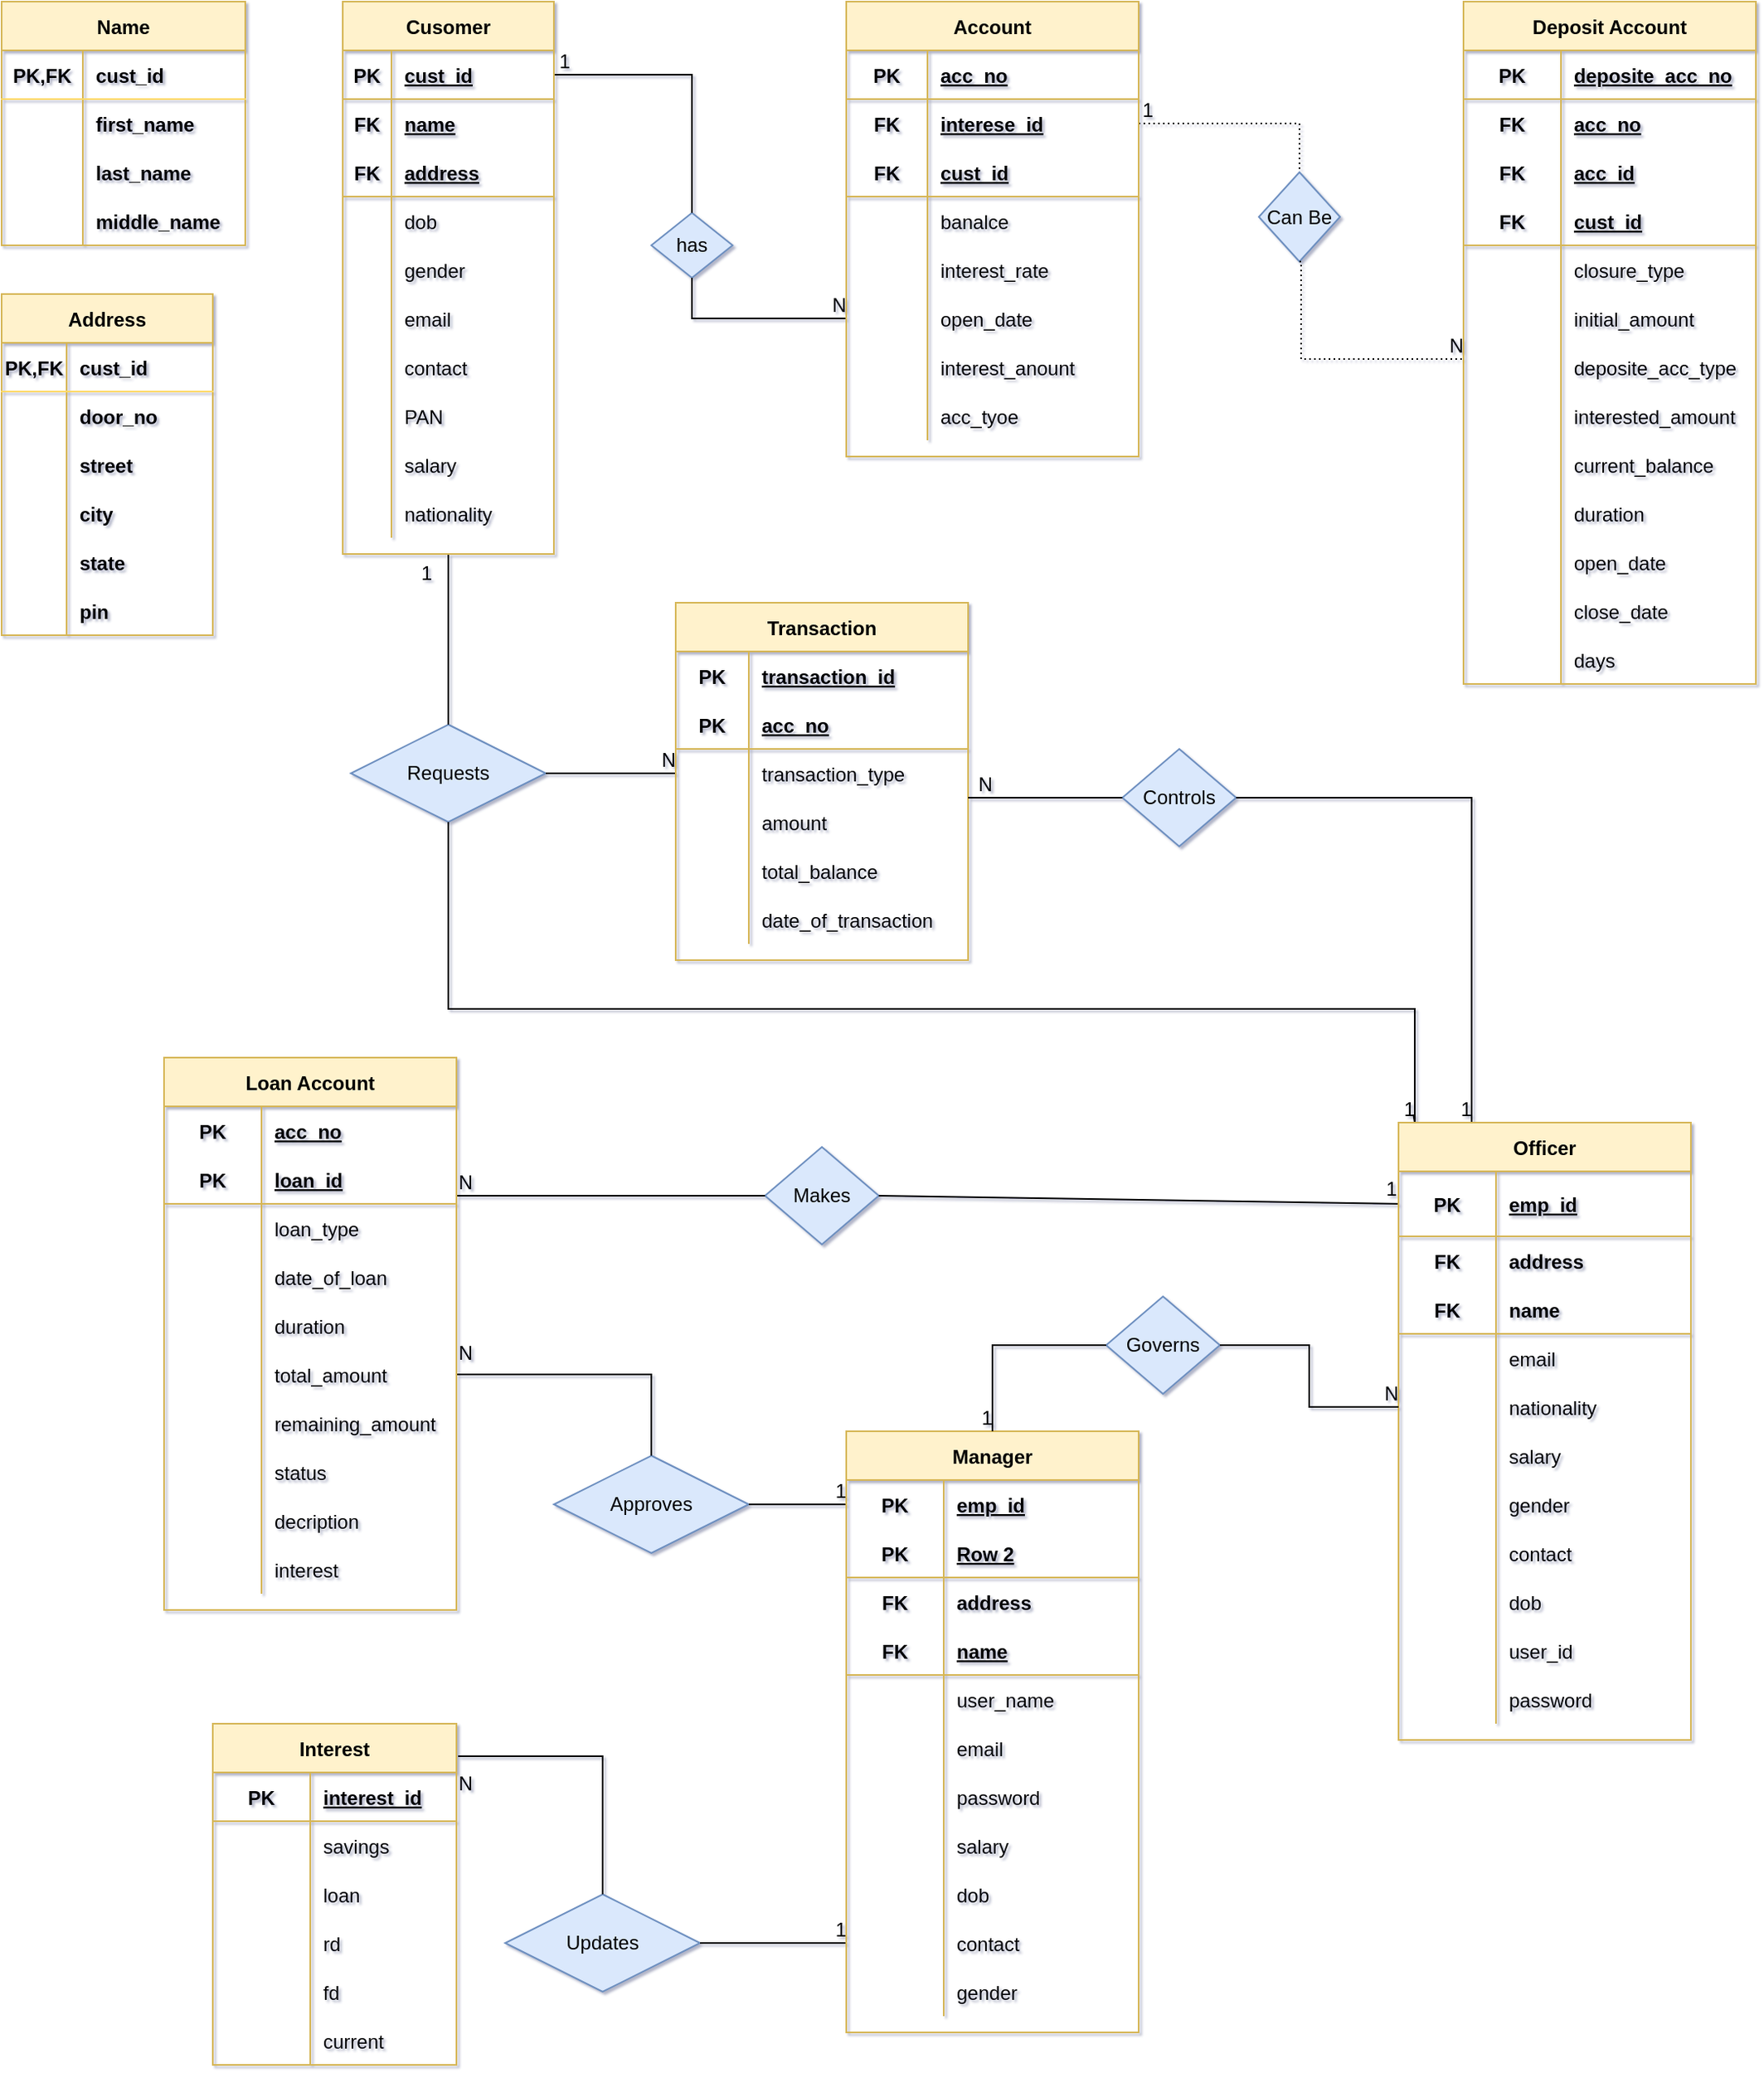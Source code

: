 <mxfile version="13.4.3" type="device" pages="2"><diagram id="R2lEEEUBdFMjLlhIrx00" name="ER"><mxGraphModel dx="1021" dy="529" grid="1" gridSize="10" guides="1" tooltips="1" connect="1" arrows="1" fold="1" page="1" pageScale="1" pageWidth="1169" pageHeight="1654" background="none" math="0" shadow="1" extFonts="Permanent Marker^https://fonts.googleapis.com/css?family=Permanent+Marker"><root><mxCell id="0"/><mxCell id="1" parent="0"/><mxCell id="J9DLX2XM_hoz7GCYNb9H-98" value="Can Be&lt;br&gt;" style="shape=rhombus;perimeter=rhombusPerimeter;whiteSpace=wrap;html=1;align=center;fillColor=#dae8fc;strokeColor=#6c8ebf;" parent="1" vertex="1"><mxGeometry x="804" y="135" width="50" height="55" as="geometry"/></mxCell><mxCell id="5ycfne_OQQBG9p7Mn00G-42" value="has" style="shape=rhombus;perimeter=rhombusPerimeter;whiteSpace=wrap;html=1;align=center;fillColor=#dae8fc;strokeColor=#6c8ebf;" parent="1" vertex="1"><mxGeometry x="430" y="160" width="50" height="40" as="geometry"/></mxCell><mxCell id="5ycfne_OQQBG9p7Mn00G-45" value="" style="endArrow=none;html=1;rounded=0;dashed=1;dashPattern=1 2;exitX=1;exitY=0.5;exitDx=0;exitDy=0;entryX=0.5;entryY=0;entryDx=0;entryDy=0;edgeStyle=orthogonalEdgeStyle;" parent="1" source="ZHB7Kt3t4tbsFazG5Hbw-283" target="J9DLX2XM_hoz7GCYNb9H-98" edge="1"><mxGeometry relative="1" as="geometry"><mxPoint x="750" y="310" as="sourcePoint"/><mxPoint x="910" y="310" as="targetPoint"/></mxGeometry></mxCell><mxCell id="5ycfne_OQQBG9p7Mn00G-46" value="1" style="resizable=0;html=1;align=right;verticalAlign=bottom;" parent="5ycfne_OQQBG9p7Mn00G-45" connectable="0" vertex="1"><mxGeometry x="1" relative="1" as="geometry"><mxPoint x="-90" y="-30" as="offset"/></mxGeometry></mxCell><mxCell id="5ycfne_OQQBG9p7Mn00G-47" value="" style="endArrow=none;html=1;rounded=0;dashed=1;dashPattern=1 2;edgeStyle=orthogonalEdgeStyle;exitX=0.5;exitY=1;exitDx=0;exitDy=0;" parent="1" source="J9DLX2XM_hoz7GCYNb9H-98" edge="1"><mxGeometry relative="1" as="geometry"><mxPoint x="790" y="250" as="sourcePoint"/><mxPoint x="930" y="250" as="targetPoint"/><Array as="points"><mxPoint x="830" y="250"/></Array></mxGeometry></mxCell><mxCell id="5ycfne_OQQBG9p7Mn00G-48" value="N" style="resizable=0;html=1;align=right;verticalAlign=bottom;" parent="5ycfne_OQQBG9p7Mn00G-47" connectable="0" vertex="1"><mxGeometry x="1" relative="1" as="geometry"/></mxCell><mxCell id="5ycfne_OQQBG9p7Mn00G-51" value="" style="endArrow=none;html=1;rounded=0;exitX=0.5;exitY=1;exitDx=0;exitDy=0;entryX=0;entryY=0.5;entryDx=0;entryDy=0;edgeStyle=elbowEdgeStyle;" parent="1" source="5ycfne_OQQBG9p7Mn00G-42" target="ZHB7Kt3t4tbsFazG5Hbw-288" edge="1"><mxGeometry relative="1" as="geometry"><mxPoint x="500" y="310" as="sourcePoint"/><mxPoint x="660" y="310" as="targetPoint"/><Array as="points"><mxPoint x="455" y="225"/></Array></mxGeometry></mxCell><mxCell id="5ycfne_OQQBG9p7Mn00G-52" value="N" style="resizable=0;html=1;align=right;verticalAlign=bottom;" parent="5ycfne_OQQBG9p7Mn00G-51" connectable="0" vertex="1"><mxGeometry x="1" relative="1" as="geometry"/></mxCell><mxCell id="5ycfne_OQQBG9p7Mn00G-53" value="" style="endArrow=none;html=1;rounded=0;exitX=1;exitY=0.5;exitDx=0;exitDy=0;entryX=0.5;entryY=0;entryDx=0;entryDy=0;edgeStyle=elbowEdgeStyle;" parent="1" source="ZHB7Kt3t4tbsFazG5Hbw-2" target="5ycfne_OQQBG9p7Mn00G-42" edge="1"><mxGeometry relative="1" as="geometry"><mxPoint x="400" y="120" as="sourcePoint"/><mxPoint x="560" y="120" as="targetPoint"/><Array as="points"><mxPoint x="455" y="80"/></Array></mxGeometry></mxCell><mxCell id="5ycfne_OQQBG9p7Mn00G-54" value="1" style="resizable=0;html=1;align=right;verticalAlign=bottom;" parent="5ycfne_OQQBG9p7Mn00G-53" connectable="0" vertex="1"><mxGeometry x="1" relative="1" as="geometry"><mxPoint x="-75" y="-85" as="offset"/></mxGeometry></mxCell><mxCell id="5ycfne_OQQBG9p7Mn00G-55" value="Requests" style="shape=rhombus;perimeter=rhombusPerimeter;whiteSpace=wrap;html=1;align=center;fillColor=#dae8fc;strokeColor=#6c8ebf;" parent="1" vertex="1"><mxGeometry x="245" y="475" width="120" height="60" as="geometry"/></mxCell><mxCell id="5ycfne_OQQBG9p7Mn00G-56" value="" style="endArrow=none;html=1;rounded=0;exitX=0.5;exitY=1;exitDx=0;exitDy=0;entryX=0.5;entryY=0;entryDx=0;entryDy=0;edgeStyle=elbowEdgeStyle;" parent="1" source="ZHB7Kt3t4tbsFazG5Hbw-1" target="5ycfne_OQQBG9p7Mn00G-55" edge="1"><mxGeometry relative="1" as="geometry"><mxPoint x="500" y="510" as="sourcePoint"/><mxPoint x="660" y="510" as="targetPoint"/></mxGeometry></mxCell><mxCell id="5ycfne_OQQBG9p7Mn00G-57" value="1" style="resizable=0;html=1;align=right;verticalAlign=bottom;" parent="5ycfne_OQQBG9p7Mn00G-56" connectable="0" vertex="1"><mxGeometry x="1" relative="1" as="geometry"><mxPoint x="-10" y="-85" as="offset"/></mxGeometry></mxCell><mxCell id="5ycfne_OQQBG9p7Mn00G-59" value="" style="endArrow=none;html=1;rounded=0;exitX=1;exitY=0.5;exitDx=0;exitDy=0;entryX=0;entryY=0.5;entryDx=0;entryDy=0;" parent="1" source="5ycfne_OQQBG9p7Mn00G-55" target="J9DLX2XM_hoz7GCYNb9H-86" edge="1"><mxGeometry relative="1" as="geometry"><mxPoint x="380" y="510" as="sourcePoint"/><mxPoint x="540" y="510" as="targetPoint"/></mxGeometry></mxCell><mxCell id="5ycfne_OQQBG9p7Mn00G-60" value="N" style="resizable=0;html=1;align=right;verticalAlign=bottom;" parent="5ycfne_OQQBG9p7Mn00G-59" connectable="0" vertex="1"><mxGeometry x="1" relative="1" as="geometry"/></mxCell><mxCell id="5ycfne_OQQBG9p7Mn00G-61" value="" style="endArrow=none;html=1;rounded=0;exitX=0.5;exitY=1;exitDx=0;exitDy=0;edgeStyle=orthogonalEdgeStyle;entryX=0.051;entryY=-0.013;entryDx=0;entryDy=0;entryPerimeter=0;" parent="1" source="5ycfne_OQQBG9p7Mn00G-55" target="J9DLX2XM_hoz7GCYNb9H-113" edge="1"><mxGeometry relative="1" as="geometry"><mxPoint x="600" y="780" as="sourcePoint"/><mxPoint x="980" y="710" as="targetPoint"/><Array as="points"><mxPoint x="305" y="650"/><mxPoint x="900" y="650"/><mxPoint x="900" y="720"/><mxPoint x="899" y="720"/></Array></mxGeometry></mxCell><mxCell id="5ycfne_OQQBG9p7Mn00G-62" value="1" style="resizable=0;html=1;align=right;verticalAlign=bottom;direction=south;" parent="5ycfne_OQQBG9p7Mn00G-61" connectable="0" vertex="1"><mxGeometry x="1" relative="1" as="geometry"><mxPoint x="0.82" y="4.9" as="offset"/></mxGeometry></mxCell><mxCell id="5ycfne_OQQBG9p7Mn00G-64" value="Makes" style="shape=rhombus;perimeter=rhombusPerimeter;whiteSpace=wrap;html=1;align=center;fillColor=#dae8fc;strokeColor=#6c8ebf;" parent="1" vertex="1"><mxGeometry x="500" y="735" width="70" height="60" as="geometry"/></mxCell><mxCell id="5ycfne_OQQBG9p7Mn00G-65" value="" style="endArrow=none;html=1;rounded=0;exitX=1;exitY=0.5;exitDx=0;exitDy=0;entryX=0;entryY=0.5;entryDx=0;entryDy=0;" parent="1" source="5ycfne_OQQBG9p7Mn00G-64" target="J9DLX2XM_hoz7GCYNb9H-114" edge="1"><mxGeometry relative="1" as="geometry"><mxPoint x="730" y="780" as="sourcePoint"/><mxPoint x="890" y="780" as="targetPoint"/></mxGeometry></mxCell><mxCell id="5ycfne_OQQBG9p7Mn00G-66" value="1" style="resizable=0;html=1;align=right;verticalAlign=bottom;" parent="5ycfne_OQQBG9p7Mn00G-65" connectable="0" vertex="1"><mxGeometry x="1" relative="1" as="geometry"/></mxCell><mxCell id="5ycfne_OQQBG9p7Mn00G-67" value="" style="endArrow=none;html=1;rounded=0;entryX=0;entryY=0.5;entryDx=0;entryDy=0;" parent="1" target="5ycfne_OQQBG9p7Mn00G-64" edge="1"><mxGeometry relative="1" as="geometry"><mxPoint x="310" y="765" as="sourcePoint"/><mxPoint x="500" y="774" as="targetPoint"/></mxGeometry></mxCell><mxCell id="5ycfne_OQQBG9p7Mn00G-68" value="N" style="resizable=0;html=1;align=right;verticalAlign=bottom;" parent="5ycfne_OQQBG9p7Mn00G-67" connectable="0" vertex="1"><mxGeometry x="1" relative="1" as="geometry"><mxPoint x="-180" as="offset"/></mxGeometry></mxCell><mxCell id="5ycfne_OQQBG9p7Mn00G-69" value="Approves" style="shape=rhombus;perimeter=rhombusPerimeter;whiteSpace=wrap;html=1;align=center;fillColor=#dae8fc;strokeColor=#6c8ebf;" parent="1" vertex="1"><mxGeometry x="370" y="925" width="120" height="60" as="geometry"/></mxCell><mxCell id="5ycfne_OQQBG9p7Mn00G-70" value="Updates" style="shape=rhombus;perimeter=rhombusPerimeter;whiteSpace=wrap;html=1;align=center;fillColor=#dae8fc;strokeColor=#6c8ebf;" parent="1" vertex="1"><mxGeometry x="340" y="1195" width="120" height="60" as="geometry"/></mxCell><mxCell id="5ycfne_OQQBG9p7Mn00G-71" value="Controls" style="shape=rhombus;perimeter=rhombusPerimeter;whiteSpace=wrap;html=1;align=center;fillColor=#dae8fc;strokeColor=#6c8ebf;" parent="1" vertex="1"><mxGeometry x="720" y="490" width="70" height="60" as="geometry"/></mxCell><mxCell id="J9DLX2XM_hoz7GCYNb9H-79" value="Transaction" style="shape=table;startSize=30;container=1;collapsible=1;childLayout=tableLayout;fixedRows=1;rowLines=0;fontStyle=1;align=center;resizeLast=1;fillColor=#fff2cc;html=0;strokeColor=#d6b656;" parent="1" vertex="1"><mxGeometry x="445" y="400" width="180" height="220" as="geometry"/></mxCell><mxCell id="J9DLX2XM_hoz7GCYNb9H-80" value="" style="shape=partialRectangle;collapsible=0;dropTarget=0;pointerEvents=0;fillColor=none;top=0;left=0;bottom=0;right=0;points=[[0,0.5],[1,0.5]];portConstraint=eastwest;" parent="J9DLX2XM_hoz7GCYNb9H-79" vertex="1"><mxGeometry y="30" width="180" height="30" as="geometry"/></mxCell><mxCell id="J9DLX2XM_hoz7GCYNb9H-81" value="PK" style="shape=partialRectangle;connectable=0;fillColor=none;top=0;left=0;bottom=0;right=0;fontStyle=1;overflow=hidden;" parent="J9DLX2XM_hoz7GCYNb9H-80" vertex="1"><mxGeometry width="45" height="30" as="geometry"/></mxCell><mxCell id="J9DLX2XM_hoz7GCYNb9H-82" value="transaction_id" style="shape=partialRectangle;connectable=0;fillColor=none;top=0;left=0;bottom=0;right=0;align=left;spacingLeft=6;fontStyle=5;overflow=hidden;" parent="J9DLX2XM_hoz7GCYNb9H-80" vertex="1"><mxGeometry x="45" width="135" height="30" as="geometry"/></mxCell><mxCell id="J9DLX2XM_hoz7GCYNb9H-83" value="" style="shape=partialRectangle;collapsible=0;dropTarget=0;pointerEvents=0;fillColor=none;top=0;left=0;bottom=1;right=0;points=[[0,0.5],[1,0.5]];portConstraint=eastwest;strokeColor=#D6B656;" parent="J9DLX2XM_hoz7GCYNb9H-79" vertex="1"><mxGeometry y="60" width="180" height="30" as="geometry"/></mxCell><mxCell id="J9DLX2XM_hoz7GCYNb9H-84" value="PK" style="shape=partialRectangle;connectable=0;fillColor=none;top=0;left=0;bottom=0;right=0;fontStyle=1;overflow=hidden;" parent="J9DLX2XM_hoz7GCYNb9H-83" vertex="1"><mxGeometry width="45" height="30" as="geometry"/></mxCell><mxCell id="J9DLX2XM_hoz7GCYNb9H-85" value="acc_no" style="shape=partialRectangle;connectable=0;fillColor=none;top=0;left=0;bottom=0;right=0;align=left;spacingLeft=6;fontStyle=5;overflow=hidden;" parent="J9DLX2XM_hoz7GCYNb9H-83" vertex="1"><mxGeometry x="45" width="135" height="30" as="geometry"/></mxCell><mxCell id="J9DLX2XM_hoz7GCYNb9H-86" value="" style="shape=partialRectangle;collapsible=0;dropTarget=0;pointerEvents=0;fillColor=none;top=0;left=0;bottom=0;right=0;points=[[0,0.5],[1,0.5]];portConstraint=eastwest;" parent="J9DLX2XM_hoz7GCYNb9H-79" vertex="1"><mxGeometry y="90" width="180" height="30" as="geometry"/></mxCell><mxCell id="J9DLX2XM_hoz7GCYNb9H-87" value="" style="shape=partialRectangle;connectable=0;fillColor=none;top=0;left=0;bottom=0;right=0;editable=1;overflow=hidden;" parent="J9DLX2XM_hoz7GCYNb9H-86" vertex="1"><mxGeometry width="45" height="30" as="geometry"/></mxCell><mxCell id="J9DLX2XM_hoz7GCYNb9H-88" value="transaction_type" style="shape=partialRectangle;connectable=0;fillColor=none;top=0;left=0;bottom=0;right=0;align=left;spacingLeft=6;overflow=hidden;" parent="J9DLX2XM_hoz7GCYNb9H-86" vertex="1"><mxGeometry x="45" width="135" height="30" as="geometry"/></mxCell><mxCell id="J9DLX2XM_hoz7GCYNb9H-89" value="" style="shape=partialRectangle;collapsible=0;dropTarget=0;pointerEvents=0;fillColor=none;top=0;left=0;bottom=0;right=0;points=[[0,0.5],[1,0.5]];portConstraint=eastwest;" parent="J9DLX2XM_hoz7GCYNb9H-79" vertex="1"><mxGeometry y="120" width="180" height="30" as="geometry"/></mxCell><mxCell id="J9DLX2XM_hoz7GCYNb9H-90" value="" style="shape=partialRectangle;connectable=0;fillColor=none;top=0;left=0;bottom=0;right=0;editable=1;overflow=hidden;" parent="J9DLX2XM_hoz7GCYNb9H-89" vertex="1"><mxGeometry width="45" height="30" as="geometry"/></mxCell><mxCell id="J9DLX2XM_hoz7GCYNb9H-91" value="amount" style="shape=partialRectangle;connectable=0;fillColor=none;top=0;left=0;bottom=0;right=0;align=left;spacingLeft=6;overflow=hidden;" parent="J9DLX2XM_hoz7GCYNb9H-89" vertex="1"><mxGeometry x="45" width="135" height="30" as="geometry"/></mxCell><mxCell id="J9DLX2XM_hoz7GCYNb9H-92" value="" style="shape=partialRectangle;collapsible=0;dropTarget=0;pointerEvents=0;fillColor=none;top=0;left=0;bottom=0;right=0;points=[[0,0.5],[1,0.5]];portConstraint=eastwest;" parent="J9DLX2XM_hoz7GCYNb9H-79" vertex="1"><mxGeometry y="150" width="180" height="30" as="geometry"/></mxCell><mxCell id="J9DLX2XM_hoz7GCYNb9H-93" value="" style="shape=partialRectangle;connectable=0;fillColor=none;top=0;left=0;bottom=0;right=0;editable=1;overflow=hidden;" parent="J9DLX2XM_hoz7GCYNb9H-92" vertex="1"><mxGeometry width="45" height="30" as="geometry"/></mxCell><mxCell id="J9DLX2XM_hoz7GCYNb9H-94" value="total_balance" style="shape=partialRectangle;connectable=0;fillColor=none;top=0;left=0;bottom=0;right=0;align=left;spacingLeft=6;overflow=hidden;" parent="J9DLX2XM_hoz7GCYNb9H-92" vertex="1"><mxGeometry x="45" width="135" height="30" as="geometry"/></mxCell><mxCell id="J9DLX2XM_hoz7GCYNb9H-95" value="" style="shape=partialRectangle;collapsible=0;dropTarget=0;pointerEvents=0;fillColor=none;top=0;left=0;bottom=0;right=0;points=[[0,0.5],[1,0.5]];portConstraint=eastwest;" parent="J9DLX2XM_hoz7GCYNb9H-79" vertex="1"><mxGeometry y="180" width="180" height="30" as="geometry"/></mxCell><mxCell id="J9DLX2XM_hoz7GCYNb9H-96" value="" style="shape=partialRectangle;connectable=0;fillColor=none;top=0;left=0;bottom=0;right=0;editable=1;overflow=hidden;" parent="J9DLX2XM_hoz7GCYNb9H-95" vertex="1"><mxGeometry width="45" height="30" as="geometry"/></mxCell><mxCell id="J9DLX2XM_hoz7GCYNb9H-97" value="date_of_transaction" style="shape=partialRectangle;connectable=0;fillColor=none;top=0;left=0;bottom=0;right=0;align=left;spacingLeft=6;overflow=hidden;" parent="J9DLX2XM_hoz7GCYNb9H-95" vertex="1"><mxGeometry x="45" width="135" height="30" as="geometry"/></mxCell><mxCell id="5ycfne_OQQBG9p7Mn00G-72" value="" style="endArrow=none;html=1;rounded=0;exitX=1;exitY=0.5;exitDx=0;exitDy=0;entryX=0;entryY=0.5;entryDx=0;entryDy=0;" parent="1" source="5ycfne_OQQBG9p7Mn00G-69" target="J9DLX2XM_hoz7GCYNb9H-140" edge="1"><mxGeometry relative="1" as="geometry"><mxPoint x="360" y="1060" as="sourcePoint"/><mxPoint x="520" y="1060" as="targetPoint"/></mxGeometry></mxCell><mxCell id="5ycfne_OQQBG9p7Mn00G-73" value="1" style="resizable=0;html=1;align=right;verticalAlign=bottom;" parent="5ycfne_OQQBG9p7Mn00G-72" connectable="0" vertex="1"><mxGeometry x="1" relative="1" as="geometry"/></mxCell><mxCell id="5ycfne_OQQBG9p7Mn00G-74" value="" style="endArrow=none;html=1;rounded=0;entryX=0.5;entryY=0;entryDx=0;entryDy=0;exitX=1;exitY=0.5;exitDx=0;exitDy=0;edgeStyle=orthogonalEdgeStyle;" parent="1" source="J9DLX2XM_hoz7GCYNb9H-199" target="5ycfne_OQQBG9p7Mn00G-69" edge="1"><mxGeometry relative="1" as="geometry"><mxPoint x="180" y="285" as="sourcePoint"/><mxPoint x="470" y="965" as="targetPoint"/></mxGeometry></mxCell><mxCell id="5ycfne_OQQBG9p7Mn00G-75" value="N" style="resizable=0;html=1;align=right;verticalAlign=bottom;" parent="5ycfne_OQQBG9p7Mn00G-74" connectable="0" vertex="1"><mxGeometry x="1" relative="1" as="geometry"><mxPoint x="-110" y="-55" as="offset"/></mxGeometry></mxCell><mxCell id="5ycfne_OQQBG9p7Mn00G-76" value="" style="endArrow=none;html=1;rounded=0;exitX=1;exitY=0.5;exitDx=0;exitDy=0;entryX=0.25;entryY=0;entryDx=0;entryDy=0;edgeStyle=orthogonalEdgeStyle;elbow=vertical;" parent="1" source="5ycfne_OQQBG9p7Mn00G-71" target="J9DLX2XM_hoz7GCYNb9H-113" edge="1"><mxGeometry relative="1" as="geometry"><mxPoint x="890" y="590" as="sourcePoint"/><mxPoint x="1050" y="590" as="targetPoint"/></mxGeometry></mxCell><mxCell id="5ycfne_OQQBG9p7Mn00G-77" value="1" style="resizable=0;html=1;align=right;verticalAlign=bottom;" parent="5ycfne_OQQBG9p7Mn00G-76" connectable="0" vertex="1"><mxGeometry x="1" relative="1" as="geometry"/></mxCell><mxCell id="5ycfne_OQQBG9p7Mn00G-78" value="" style="endArrow=none;html=1;rounded=0;entryX=0;entryY=0.5;entryDx=0;entryDy=0;edgeStyle=orthogonalEdgeStyle;" parent="1" target="5ycfne_OQQBG9p7Mn00G-71" edge="1"><mxGeometry relative="1" as="geometry"><mxPoint x="625" y="520" as="sourcePoint"/><mxPoint x="770" y="560" as="targetPoint"/><Array as="points"><mxPoint x="625" y="520"/></Array></mxGeometry></mxCell><mxCell id="5ycfne_OQQBG9p7Mn00G-79" value="N" style="resizable=0;html=1;align=right;verticalAlign=bottom;" parent="5ycfne_OQQBG9p7Mn00G-78" connectable="0" vertex="1"><mxGeometry x="1" relative="1" as="geometry"><mxPoint x="-80" as="offset"/></mxGeometry></mxCell><mxCell id="5ycfne_OQQBG9p7Mn00G-83" value="" style="endArrow=none;html=1;rounded=0;entryX=0.5;entryY=0;entryDx=0;entryDy=0;exitX=1.007;exitY=0.095;exitDx=0;exitDy=0;exitPerimeter=0;edgeStyle=elbowEdgeStyle;elbow=vertical;" parent="1" source="J9DLX2XM_hoz7GCYNb9H-183" target="5ycfne_OQQBG9p7Mn00G-70" edge="1"><mxGeometry relative="1" as="geometry"><mxPoint x="305" y="1179.5" as="sourcePoint"/><mxPoint x="365" y="1179.5" as="targetPoint"/><Array as="points"><mxPoint x="380" y="1110"/></Array></mxGeometry></mxCell><mxCell id="5ycfne_OQQBG9p7Mn00G-84" value="N" style="resizable=0;html=1;align=right;verticalAlign=bottom;direction=south;" parent="5ycfne_OQQBG9p7Mn00G-83" connectable="0" vertex="1"><mxGeometry x="1" relative="1" as="geometry"><mxPoint x="-80" y="-60" as="offset"/></mxGeometry></mxCell><mxCell id="5ycfne_OQQBG9p7Mn00G-85" value="" style="endArrow=none;html=1;rounded=0;entryX=0;entryY=0.5;entryDx=0;entryDy=0;exitX=1;exitY=0.5;exitDx=0;exitDy=0;" parent="1" source="5ycfne_OQQBG9p7Mn00G-70" target="5ycfne_OQQBG9p7Mn00G-25" edge="1"><mxGeometry relative="1" as="geometry"><mxPoint x="400" y="1190" as="sourcePoint"/><mxPoint x="530" y="1190" as="targetPoint"/></mxGeometry></mxCell><mxCell id="5ycfne_OQQBG9p7Mn00G-86" value="1" style="resizable=0;html=1;align=right;verticalAlign=bottom;" parent="5ycfne_OQQBG9p7Mn00G-85" connectable="0" vertex="1"><mxGeometry x="1" relative="1" as="geometry"/></mxCell><mxCell id="5ycfne_OQQBG9p7Mn00G-134" value="" style="group" parent="1" vertex="1" connectable="0"><mxGeometry x="30" y="30" width="150" height="150" as="geometry"/></mxCell><mxCell id="ZHB7Kt3t4tbsFazG5Hbw-87" value="Name" style="shape=table;startSize=30;container=1;collapsible=1;childLayout=tableLayout;fixedRows=1;rowLines=0;fontStyle=1;align=center;resizeLast=1;swimlaneFillColor=none;rounded=0;fillColor=#fff2cc;strokeColor=#d6b656;" parent="5ycfne_OQQBG9p7Mn00G-134" vertex="1"><mxGeometry width="150" height="150" as="geometry"><mxRectangle x="30" y="30" width="70" height="30" as="alternateBounds"/></mxGeometry></mxCell><mxCell id="ZHB7Kt3t4tbsFazG5Hbw-97" value="" style="shape=partialRectangle;collapsible=0;dropTarget=0;pointerEvents=0;fillColor=none;top=0;left=0;bottom=1&#10;;right=0;points=[[0,0.5],[1,0.5]];portConstraint=eastwest;strokeColor=#FFD966;" parent="ZHB7Kt3t4tbsFazG5Hbw-87" vertex="1"><mxGeometry y="30" width="150" height="30" as="geometry"/></mxCell><mxCell id="ZHB7Kt3t4tbsFazG5Hbw-98" value="PK,FK" style="shape=partialRectangle;connectable=0;fillColor=none;top=0;left=0;bottom=0;right=0;editable=1;overflow=hidden;fontStyle=1" parent="ZHB7Kt3t4tbsFazG5Hbw-97" vertex="1"><mxGeometry width="50" height="30" as="geometry"/></mxCell><mxCell id="ZHB7Kt3t4tbsFazG5Hbw-99" value="cust_id" style="shape=partialRectangle;connectable=0;fillColor=none;top=0;left=0;bottom=0;right=0;align=left;spacingLeft=6;overflow=hidden;fontStyle=1" parent="ZHB7Kt3t4tbsFazG5Hbw-97" vertex="1"><mxGeometry x="50" width="100" height="30" as="geometry"/></mxCell><mxCell id="ZHB7Kt3t4tbsFazG5Hbw-91" value="" style="shape=partialRectangle;collapsible=0;dropTarget=0;pointerEvents=0;fillColor=none;top=0;left=0;bottom=0;right=0;points=[[0,0.5],[1,0.5]];portConstraint=eastwest;" parent="ZHB7Kt3t4tbsFazG5Hbw-87" vertex="1"><mxGeometry y="60" width="150" height="30" as="geometry"/></mxCell><mxCell id="ZHB7Kt3t4tbsFazG5Hbw-92" value="" style="shape=partialRectangle;connectable=0;fillColor=none;top=0;left=0;bottom=0;right=0;editable=1;overflow=hidden;fontStyle=1" parent="ZHB7Kt3t4tbsFazG5Hbw-91" vertex="1"><mxGeometry width="50" height="30" as="geometry"/></mxCell><mxCell id="ZHB7Kt3t4tbsFazG5Hbw-93" value="first_name" style="shape=partialRectangle;connectable=0;fillColor=none;top=0;left=0;bottom=0;right=0;align=left;spacingLeft=6;overflow=hidden;fontStyle=1" parent="ZHB7Kt3t4tbsFazG5Hbw-91" vertex="1"><mxGeometry x="50" width="100" height="30" as="geometry"/></mxCell><mxCell id="ZHB7Kt3t4tbsFazG5Hbw-94" value="" style="shape=partialRectangle;collapsible=0;dropTarget=0;pointerEvents=0;fillColor=none;top=0;left=0;bottom=0;right=0;points=[[0,0.5],[1,0.5]];portConstraint=eastwest;" parent="ZHB7Kt3t4tbsFazG5Hbw-87" vertex="1"><mxGeometry y="90" width="150" height="30" as="geometry"/></mxCell><mxCell id="ZHB7Kt3t4tbsFazG5Hbw-95" value="" style="shape=partialRectangle;connectable=0;fillColor=none;top=0;left=0;bottom=0;right=0;editable=1;overflow=hidden;fontStyle=1" parent="ZHB7Kt3t4tbsFazG5Hbw-94" vertex="1"><mxGeometry width="50" height="30" as="geometry"/></mxCell><mxCell id="ZHB7Kt3t4tbsFazG5Hbw-96" value="last_name" style="shape=partialRectangle;connectable=0;fillColor=none;top=0;left=0;bottom=0;right=0;align=left;spacingLeft=6;overflow=hidden;fontStyle=1" parent="ZHB7Kt3t4tbsFazG5Hbw-94" vertex="1"><mxGeometry x="50" width="100" height="30" as="geometry"/></mxCell><mxCell id="ZHB7Kt3t4tbsFazG5Hbw-207" value="" style="shape=partialRectangle;collapsible=0;dropTarget=0;pointerEvents=0;fillColor=none;top=0;left=0;bottom=0;right=0;points=[[0,0.5],[1,0.5]];portConstraint=eastwest;" parent="ZHB7Kt3t4tbsFazG5Hbw-87" vertex="1"><mxGeometry y="120" width="150" height="30" as="geometry"/></mxCell><mxCell id="ZHB7Kt3t4tbsFazG5Hbw-208" value="" style="shape=partialRectangle;connectable=0;fillColor=none;top=0;left=0;bottom=0;right=0;editable=1;overflow=hidden;fontStyle=1" parent="ZHB7Kt3t4tbsFazG5Hbw-207" vertex="1"><mxGeometry width="50" height="30" as="geometry"/></mxCell><mxCell id="ZHB7Kt3t4tbsFazG5Hbw-209" value="middle_name" style="shape=partialRectangle;connectable=0;fillColor=none;top=0;left=0;bottom=0;right=0;align=left;spacingLeft=6;overflow=hidden;fontStyle=1" parent="ZHB7Kt3t4tbsFazG5Hbw-207" vertex="1"><mxGeometry x="50" width="100" height="30" as="geometry"/></mxCell><mxCell id="5ycfne_OQQBG9p7Mn00G-135" value="" style="group" parent="1" vertex="1" connectable="0"><mxGeometry x="30" y="210" width="130" height="210" as="geometry"/></mxCell><mxCell id="ZHB7Kt3t4tbsFazG5Hbw-104" value="Address" style="shape=table;startSize=30;container=1;collapsible=1;childLayout=tableLayout;fixedRows=1;rowLines=0;fontStyle=1;align=center;resizeLast=1;fillColor=#fff2cc;strokeColor=#d6b656;" parent="5ycfne_OQQBG9p7Mn00G-135" vertex="1"><mxGeometry width="130" height="210" as="geometry"><mxRectangle x="30" y="210" width="80" height="30" as="alternateBounds"/></mxGeometry></mxCell><mxCell id="ZHB7Kt3t4tbsFazG5Hbw-144" value="" style="shape=partialRectangle;collapsible=0;dropTarget=0;pointerEvents=0;fillColor=none;top=0;left=0;bottom=1;right=0;points=[[0,0.5],[1,0.5]];portConstraint=eastwest;fontStyle=5;strokeColor=#FFD966;" parent="ZHB7Kt3t4tbsFazG5Hbw-104" vertex="1"><mxGeometry y="30" width="130" height="30" as="geometry"/></mxCell><mxCell id="ZHB7Kt3t4tbsFazG5Hbw-145" value="PK,FK" style="shape=partialRectangle;connectable=0;fillColor=none;top=0;left=0;bottom=0;right=0;fontStyle=1;overflow=hidden;" parent="ZHB7Kt3t4tbsFazG5Hbw-144" vertex="1"><mxGeometry width="40" height="30" as="geometry"/></mxCell><mxCell id="ZHB7Kt3t4tbsFazG5Hbw-146" value="cust_id" style="shape=partialRectangle;connectable=0;fillColor=none;top=0;left=0;bottom=0;right=0;align=left;spacingLeft=6;fontStyle=1;overflow=hidden;" parent="ZHB7Kt3t4tbsFazG5Hbw-144" vertex="1"><mxGeometry x="40" width="90" height="30" as="geometry"/></mxCell><mxCell id="ZHB7Kt3t4tbsFazG5Hbw-135" value="" style="shape=partialRectangle;collapsible=0;dropTarget=0;pointerEvents=0;fillColor=none;top=0;left=0;bottom=0;right=0;points=[[0,0.5],[1,0.5]];portConstraint=eastwest;" parent="ZHB7Kt3t4tbsFazG5Hbw-104" vertex="1"><mxGeometry y="60" width="130" height="30" as="geometry"/></mxCell><mxCell id="ZHB7Kt3t4tbsFazG5Hbw-136" value="" style="shape=partialRectangle;connectable=0;fillColor=none;top=0;left=0;bottom=0;right=0;editable=1;overflow=hidden;fontStyle=1" parent="ZHB7Kt3t4tbsFazG5Hbw-135" vertex="1"><mxGeometry width="40" height="30" as="geometry"/></mxCell><mxCell id="ZHB7Kt3t4tbsFazG5Hbw-137" value="door_no" style="shape=partialRectangle;connectable=0;fillColor=none;top=0;left=0;bottom=0;right=0;align=left;spacingLeft=6;overflow=hidden;fontStyle=1" parent="ZHB7Kt3t4tbsFazG5Hbw-135" vertex="1"><mxGeometry x="40" width="90" height="30" as="geometry"/></mxCell><mxCell id="ZHB7Kt3t4tbsFazG5Hbw-108" value="" style="shape=partialRectangle;collapsible=0;dropTarget=0;pointerEvents=0;fillColor=none;top=0;left=0;bottom=0;right=0;points=[[0,0.5],[1,0.5]];portConstraint=eastwest;" parent="ZHB7Kt3t4tbsFazG5Hbw-104" vertex="1"><mxGeometry y="90" width="130" height="30" as="geometry"/></mxCell><mxCell id="ZHB7Kt3t4tbsFazG5Hbw-109" value="" style="shape=partialRectangle;connectable=0;fillColor=none;top=0;left=0;bottom=0;right=0;editable=1;overflow=hidden;fontStyle=1" parent="ZHB7Kt3t4tbsFazG5Hbw-108" vertex="1"><mxGeometry width="40" height="30" as="geometry"/></mxCell><mxCell id="ZHB7Kt3t4tbsFazG5Hbw-110" value="street" style="shape=partialRectangle;connectable=0;fillColor=none;top=0;left=0;bottom=0;right=0;align=left;spacingLeft=6;overflow=hidden;fontStyle=1" parent="ZHB7Kt3t4tbsFazG5Hbw-108" vertex="1"><mxGeometry x="40" width="90" height="30" as="geometry"/></mxCell><mxCell id="ZHB7Kt3t4tbsFazG5Hbw-111" value="" style="shape=partialRectangle;collapsible=0;dropTarget=0;pointerEvents=0;fillColor=none;top=0;left=0;bottom=0;right=0;points=[[0,0.5],[1,0.5]];portConstraint=eastwest;" parent="ZHB7Kt3t4tbsFazG5Hbw-104" vertex="1"><mxGeometry y="120" width="130" height="30" as="geometry"/></mxCell><mxCell id="ZHB7Kt3t4tbsFazG5Hbw-112" value="" style="shape=partialRectangle;connectable=0;fillColor=none;top=0;left=0;bottom=0;right=0;editable=1;overflow=hidden;fontStyle=1" parent="ZHB7Kt3t4tbsFazG5Hbw-111" vertex="1"><mxGeometry width="40" height="30" as="geometry"/></mxCell><mxCell id="ZHB7Kt3t4tbsFazG5Hbw-113" value="city" style="shape=partialRectangle;connectable=0;fillColor=none;top=0;left=0;bottom=0;right=0;align=left;spacingLeft=6;overflow=hidden;fontStyle=1" parent="ZHB7Kt3t4tbsFazG5Hbw-111" vertex="1"><mxGeometry x="40" width="90" height="30" as="geometry"/></mxCell><mxCell id="ZHB7Kt3t4tbsFazG5Hbw-114" value="" style="shape=partialRectangle;collapsible=0;dropTarget=0;pointerEvents=0;fillColor=none;top=0;left=0;bottom=0;right=0;points=[[0,0.5],[1,0.5]];portConstraint=eastwest;" parent="ZHB7Kt3t4tbsFazG5Hbw-104" vertex="1"><mxGeometry y="150" width="130" height="30" as="geometry"/></mxCell><mxCell id="ZHB7Kt3t4tbsFazG5Hbw-115" value="" style="shape=partialRectangle;connectable=0;fillColor=none;top=0;left=0;bottom=0;right=0;editable=1;overflow=hidden;fontStyle=1" parent="ZHB7Kt3t4tbsFazG5Hbw-114" vertex="1"><mxGeometry width="40" height="30" as="geometry"/></mxCell><mxCell id="ZHB7Kt3t4tbsFazG5Hbw-116" value="state" style="shape=partialRectangle;connectable=0;fillColor=none;top=0;left=0;bottom=0;right=0;align=left;spacingLeft=6;overflow=hidden;fontStyle=1" parent="ZHB7Kt3t4tbsFazG5Hbw-114" vertex="1"><mxGeometry x="40" width="90" height="30" as="geometry"/></mxCell><mxCell id="ZHB7Kt3t4tbsFazG5Hbw-129" value="" style="shape=partialRectangle;collapsible=0;dropTarget=0;pointerEvents=0;fillColor=none;top=0;left=0;bottom=0;right=0;points=[[0,0.5],[1,0.5]];portConstraint=eastwest;" parent="ZHB7Kt3t4tbsFazG5Hbw-104" vertex="1"><mxGeometry y="180" width="130" height="30" as="geometry"/></mxCell><mxCell id="ZHB7Kt3t4tbsFazG5Hbw-130" value="" style="shape=partialRectangle;connectable=0;fillColor=none;top=0;left=0;bottom=0;right=0;editable=1;overflow=hidden;fontStyle=1" parent="ZHB7Kt3t4tbsFazG5Hbw-129" vertex="1"><mxGeometry width="40" height="30" as="geometry"/></mxCell><mxCell id="ZHB7Kt3t4tbsFazG5Hbw-131" value="pin" style="shape=partialRectangle;connectable=0;fillColor=none;top=0;left=0;bottom=0;right=0;align=left;spacingLeft=6;overflow=hidden;fontStyle=1" parent="ZHB7Kt3t4tbsFazG5Hbw-129" vertex="1"><mxGeometry x="40" width="90" height="30" as="geometry"/></mxCell><mxCell id="5ycfne_OQQBG9p7Mn00G-136" value="" style="group" parent="1" vertex="1" connectable="0"><mxGeometry x="240" y="30" width="130" height="340" as="geometry"/></mxCell><mxCell id="ZHB7Kt3t4tbsFazG5Hbw-1" value="Cusomer" style="shape=table;startSize=30;container=1;collapsible=1;childLayout=tableLayout;fixedRows=1;rowLines=0;fontStyle=1;align=center;resizeLast=1;fillColor=#fff2cc;strokeColor=#d6b656;" parent="5ycfne_OQQBG9p7Mn00G-136" vertex="1"><mxGeometry width="130" height="340" as="geometry"/></mxCell><mxCell id="ZHB7Kt3t4tbsFazG5Hbw-2" value="" style="shape=partialRectangle;collapsible=0;dropTarget=0;pointerEvents=0;fillColor=none;top=0;left=0;bottom=1;right=0;points=[[0,0.5],[1,0.5]];portConstraint=eastwest;strokeColor=#D6B656;" parent="ZHB7Kt3t4tbsFazG5Hbw-1" vertex="1"><mxGeometry y="30" width="130" height="30" as="geometry"/></mxCell><mxCell id="ZHB7Kt3t4tbsFazG5Hbw-3" value="PK" style="shape=partialRectangle;connectable=0;fillColor=none;top=0;left=0;bottom=0;right=0;fontStyle=1;overflow=hidden;" parent="ZHB7Kt3t4tbsFazG5Hbw-2" vertex="1"><mxGeometry width="30" height="30" as="geometry"/></mxCell><mxCell id="ZHB7Kt3t4tbsFazG5Hbw-4" value="cust_id" style="shape=partialRectangle;connectable=0;fillColor=none;top=0;left=0;bottom=0;right=0;align=left;spacingLeft=6;fontStyle=5;overflow=hidden;" parent="ZHB7Kt3t4tbsFazG5Hbw-2" vertex="1"><mxGeometry x="30" width="100" height="30" as="geometry"/></mxCell><mxCell id="ZHB7Kt3t4tbsFazG5Hbw-5" value="" style="shape=partialRectangle;collapsible=0;dropTarget=0;pointerEvents=0;fillColor=none;top=0;left=0;bottom=0;right=0;points=[[0,0.5],[1,0.5]];portConstraint=eastwest;fontStyle=0" parent="ZHB7Kt3t4tbsFazG5Hbw-1" vertex="1"><mxGeometry y="60" width="130" height="30" as="geometry"/></mxCell><mxCell id="ZHB7Kt3t4tbsFazG5Hbw-6" value="FK" style="shape=partialRectangle;connectable=0;fillColor=none;top=0;left=0;bottom=0;right=0;editable=1;overflow=hidden;fontStyle=1" parent="ZHB7Kt3t4tbsFazG5Hbw-5" vertex="1"><mxGeometry width="30" height="30" as="geometry"/></mxCell><mxCell id="ZHB7Kt3t4tbsFazG5Hbw-7" value="name" style="shape=partialRectangle;connectable=0;fillColor=none;top=0;left=0;bottom=0;right=0;align=left;spacingLeft=6;overflow=hidden;fontStyle=5" parent="ZHB7Kt3t4tbsFazG5Hbw-5" vertex="1"><mxGeometry x="30" width="100" height="30" as="geometry"/></mxCell><mxCell id="ZHB7Kt3t4tbsFazG5Hbw-202" value="" style="shape=partialRectangle;collapsible=0;dropTarget=0;pointerEvents=0;fillColor=none;top=0;left=0;bottom=1;right=0;points=[[0,0.5],[1,0.5]];portConstraint=eastwest;rounded=0;strokeColor=#D6B656;" parent="ZHB7Kt3t4tbsFazG5Hbw-1" vertex="1"><mxGeometry y="90" width="130" height="30" as="geometry"/></mxCell><mxCell id="ZHB7Kt3t4tbsFazG5Hbw-203" value="FK" style="shape=partialRectangle;connectable=0;fillColor=none;top=0;left=0;bottom=0;right=0;fontStyle=1;overflow=hidden;" parent="ZHB7Kt3t4tbsFazG5Hbw-202" vertex="1"><mxGeometry width="30" height="30" as="geometry"/></mxCell><mxCell id="ZHB7Kt3t4tbsFazG5Hbw-204" value="address" style="shape=partialRectangle;connectable=0;fillColor=none;top=0;left=0;bottom=0;right=0;align=left;spacingLeft=6;fontStyle=5;overflow=hidden;" parent="ZHB7Kt3t4tbsFazG5Hbw-202" vertex="1"><mxGeometry x="30" width="100" height="30" as="geometry"/></mxCell><mxCell id="ZHB7Kt3t4tbsFazG5Hbw-11" value="" style="shape=partialRectangle;collapsible=0;dropTarget=0;pointerEvents=0;fillColor=none;top=0;left=0;bottom=0;right=0;points=[[0,0.5],[1,0.5]];portConstraint=eastwest;" parent="ZHB7Kt3t4tbsFazG5Hbw-1" vertex="1"><mxGeometry y="120" width="130" height="30" as="geometry"/></mxCell><mxCell id="ZHB7Kt3t4tbsFazG5Hbw-12" value="" style="shape=partialRectangle;connectable=0;fillColor=none;top=0;left=0;bottom=0;right=0;editable=1;overflow=hidden;" parent="ZHB7Kt3t4tbsFazG5Hbw-11" vertex="1"><mxGeometry width="30" height="30" as="geometry"/></mxCell><mxCell id="ZHB7Kt3t4tbsFazG5Hbw-13" value="dob" style="shape=partialRectangle;connectable=0;fillColor=none;top=0;left=0;bottom=0;right=0;align=left;spacingLeft=6;overflow=hidden;" parent="ZHB7Kt3t4tbsFazG5Hbw-11" vertex="1"><mxGeometry x="30" width="100" height="30" as="geometry"/></mxCell><mxCell id="ZHB7Kt3t4tbsFazG5Hbw-31" value="" style="shape=partialRectangle;collapsible=0;dropTarget=0;pointerEvents=0;fillColor=none;top=0;left=0;bottom=0;right=0;points=[[0,0.5],[1,0.5]];portConstraint=eastwest;" parent="ZHB7Kt3t4tbsFazG5Hbw-1" vertex="1"><mxGeometry y="150" width="130" height="30" as="geometry"/></mxCell><mxCell id="ZHB7Kt3t4tbsFazG5Hbw-32" value="" style="shape=partialRectangle;connectable=0;fillColor=none;top=0;left=0;bottom=0;right=0;editable=1;overflow=hidden;" parent="ZHB7Kt3t4tbsFazG5Hbw-31" vertex="1"><mxGeometry width="30" height="30" as="geometry"/></mxCell><mxCell id="ZHB7Kt3t4tbsFazG5Hbw-33" value="gender" style="shape=partialRectangle;connectable=0;fillColor=none;top=0;left=0;bottom=0;right=0;align=left;spacingLeft=6;overflow=hidden;" parent="ZHB7Kt3t4tbsFazG5Hbw-31" vertex="1"><mxGeometry x="30" width="100" height="30" as="geometry"/></mxCell><mxCell id="ZHB7Kt3t4tbsFazG5Hbw-75" value="" style="shape=partialRectangle;collapsible=0;dropTarget=0;pointerEvents=0;fillColor=none;top=0;left=0;bottom=0;right=0;points=[[0,0.5],[1,0.5]];portConstraint=eastwest;" parent="ZHB7Kt3t4tbsFazG5Hbw-1" vertex="1"><mxGeometry y="180" width="130" height="30" as="geometry"/></mxCell><mxCell id="ZHB7Kt3t4tbsFazG5Hbw-76" value="" style="shape=partialRectangle;connectable=0;fillColor=none;top=0;left=0;bottom=0;right=0;editable=1;overflow=hidden;" parent="ZHB7Kt3t4tbsFazG5Hbw-75" vertex="1"><mxGeometry width="30" height="30" as="geometry"/></mxCell><mxCell id="ZHB7Kt3t4tbsFazG5Hbw-77" value="email" style="shape=partialRectangle;connectable=0;fillColor=none;top=0;left=0;bottom=0;right=0;align=left;spacingLeft=6;overflow=hidden;" parent="ZHB7Kt3t4tbsFazG5Hbw-75" vertex="1"><mxGeometry x="30" width="100" height="30" as="geometry"/></mxCell><mxCell id="ZHB7Kt3t4tbsFazG5Hbw-81" value="" style="shape=partialRectangle;collapsible=0;dropTarget=0;pointerEvents=0;fillColor=none;top=0;left=0;bottom=0;right=0;points=[[0,0.5],[1,0.5]];portConstraint=eastwest;" parent="ZHB7Kt3t4tbsFazG5Hbw-1" vertex="1"><mxGeometry y="210" width="130" height="30" as="geometry"/></mxCell><mxCell id="ZHB7Kt3t4tbsFazG5Hbw-82" value="" style="shape=partialRectangle;connectable=0;fillColor=none;top=0;left=0;bottom=0;right=0;editable=1;overflow=hidden;" parent="ZHB7Kt3t4tbsFazG5Hbw-81" vertex="1"><mxGeometry width="30" height="30" as="geometry"/></mxCell><mxCell id="ZHB7Kt3t4tbsFazG5Hbw-83" value="contact" style="shape=partialRectangle;connectable=0;fillColor=none;top=0;left=0;bottom=0;right=0;align=left;spacingLeft=6;overflow=hidden;" parent="ZHB7Kt3t4tbsFazG5Hbw-81" vertex="1"><mxGeometry x="30" width="100" height="30" as="geometry"/></mxCell><mxCell id="ZHB7Kt3t4tbsFazG5Hbw-84" value="" style="shape=partialRectangle;collapsible=0;dropTarget=0;pointerEvents=0;fillColor=none;top=0;left=0;bottom=0;right=0;points=[[0,0.5],[1,0.5]];portConstraint=eastwest;" parent="ZHB7Kt3t4tbsFazG5Hbw-1" vertex="1"><mxGeometry y="240" width="130" height="30" as="geometry"/></mxCell><mxCell id="ZHB7Kt3t4tbsFazG5Hbw-85" value="" style="shape=partialRectangle;connectable=0;fillColor=none;top=0;left=0;bottom=0;right=0;editable=1;overflow=hidden;" parent="ZHB7Kt3t4tbsFazG5Hbw-84" vertex="1"><mxGeometry width="30" height="30" as="geometry"/></mxCell><mxCell id="ZHB7Kt3t4tbsFazG5Hbw-86" value="PAN" style="shape=partialRectangle;connectable=0;fillColor=none;top=0;left=0;bottom=0;right=0;align=left;spacingLeft=6;overflow=hidden;" parent="ZHB7Kt3t4tbsFazG5Hbw-84" vertex="1"><mxGeometry x="30" width="100" height="30" as="geometry"/></mxCell><mxCell id="ZHB7Kt3t4tbsFazG5Hbw-187" value="" style="shape=partialRectangle;collapsible=0;dropTarget=0;pointerEvents=0;fillColor=none;top=0;left=0;bottom=0;right=0;points=[[0,0.5],[1,0.5]];portConstraint=eastwest;" parent="ZHB7Kt3t4tbsFazG5Hbw-1" vertex="1"><mxGeometry y="270" width="130" height="30" as="geometry"/></mxCell><mxCell id="ZHB7Kt3t4tbsFazG5Hbw-188" value="" style="shape=partialRectangle;connectable=0;fillColor=none;top=0;left=0;bottom=0;right=0;editable=1;overflow=hidden;" parent="ZHB7Kt3t4tbsFazG5Hbw-187" vertex="1"><mxGeometry width="30" height="30" as="geometry"/></mxCell><mxCell id="ZHB7Kt3t4tbsFazG5Hbw-189" value="salary" style="shape=partialRectangle;connectable=0;fillColor=none;top=0;left=0;bottom=0;right=0;align=left;spacingLeft=6;overflow=hidden;" parent="ZHB7Kt3t4tbsFazG5Hbw-187" vertex="1"><mxGeometry x="30" width="100" height="30" as="geometry"/></mxCell><mxCell id="ZHB7Kt3t4tbsFazG5Hbw-78" value="" style="shape=partialRectangle;collapsible=0;dropTarget=0;pointerEvents=0;fillColor=none;top=0;left=0;bottom=0;right=0;points=[[0,0.5],[1,0.5]];portConstraint=eastwest;" parent="ZHB7Kt3t4tbsFazG5Hbw-1" vertex="1"><mxGeometry y="300" width="130" height="30" as="geometry"/></mxCell><mxCell id="ZHB7Kt3t4tbsFazG5Hbw-79" value="" style="shape=partialRectangle;connectable=0;fillColor=none;top=0;left=0;bottom=0;right=0;editable=1;overflow=hidden;" parent="ZHB7Kt3t4tbsFazG5Hbw-78" vertex="1"><mxGeometry width="30" height="30" as="geometry"/></mxCell><mxCell id="ZHB7Kt3t4tbsFazG5Hbw-80" value="nationality" style="shape=partialRectangle;connectable=0;fillColor=none;top=0;left=0;bottom=0;right=0;align=left;spacingLeft=6;overflow=hidden;" parent="ZHB7Kt3t4tbsFazG5Hbw-78" vertex="1"><mxGeometry x="30" width="100" height="30" as="geometry"/></mxCell><mxCell id="5ycfne_OQQBG9p7Mn00G-137" value="" style="group" parent="1" vertex="1" connectable="0"><mxGeometry x="550" y="30" width="180" height="280" as="geometry"/></mxCell><mxCell id="ZHB7Kt3t4tbsFazG5Hbw-258" value="Account" style="shape=table;startSize=30;container=1;collapsible=1;childLayout=tableLayout;fixedRows=1;rowLines=0;fontStyle=1;align=center;resizeLast=1;rounded=0;strokeColor=#d6b656;fillColor=#fff2cc;" parent="5ycfne_OQQBG9p7Mn00G-137" vertex="1"><mxGeometry width="180" height="280" as="geometry"/></mxCell><mxCell id="ZHB7Kt3t4tbsFazG5Hbw-262" value="" style="shape=partialRectangle;collapsible=0;dropTarget=0;pointerEvents=0;fillColor=none;top=0;left=0;bottom=1;right=0;points=[[0,0.5],[1,0.5]];portConstraint=eastwest;strokeColor=#D6B656;" parent="ZHB7Kt3t4tbsFazG5Hbw-258" vertex="1"><mxGeometry y="30" width="180" height="30" as="geometry"/></mxCell><mxCell id="ZHB7Kt3t4tbsFazG5Hbw-263" value="PK" style="shape=partialRectangle;connectable=0;fillColor=none;top=0;left=0;bottom=0;right=0;fontStyle=1;overflow=hidden;" parent="ZHB7Kt3t4tbsFazG5Hbw-262" vertex="1"><mxGeometry width="50" height="30" as="geometry"/></mxCell><mxCell id="ZHB7Kt3t4tbsFazG5Hbw-264" value="acc_no" style="shape=partialRectangle;connectable=0;fillColor=none;top=0;left=0;bottom=0;right=0;align=left;spacingLeft=6;fontStyle=5;overflow=hidden;" parent="ZHB7Kt3t4tbsFazG5Hbw-262" vertex="1"><mxGeometry x="50" width="130" height="30" as="geometry"/></mxCell><mxCell id="ZHB7Kt3t4tbsFazG5Hbw-283" value="" style="shape=partialRectangle;collapsible=0;dropTarget=0;pointerEvents=0;fillColor=none;top=0;left=0;bottom=0;right=0;points=[[0,0.5],[1,0.5]];portConstraint=eastwest;" parent="ZHB7Kt3t4tbsFazG5Hbw-258" vertex="1"><mxGeometry y="60" width="180" height="30" as="geometry"/></mxCell><mxCell id="ZHB7Kt3t4tbsFazG5Hbw-284" value="FK" style="shape=partialRectangle;connectable=0;fillColor=none;top=0;left=0;bottom=0;right=0;editable=1;overflow=hidden;fontStyle=1" parent="ZHB7Kt3t4tbsFazG5Hbw-283" vertex="1"><mxGeometry width="50" height="30" as="geometry"/></mxCell><mxCell id="ZHB7Kt3t4tbsFazG5Hbw-285" value="interese_id" style="shape=partialRectangle;connectable=0;fillColor=none;top=0;left=0;bottom=0;right=0;align=left;spacingLeft=6;overflow=hidden;fontStyle=5" parent="ZHB7Kt3t4tbsFazG5Hbw-283" vertex="1"><mxGeometry x="50" width="130" height="30" as="geometry"/></mxCell><mxCell id="ZHB7Kt3t4tbsFazG5Hbw-277" style="shape=partialRectangle;collapsible=0;dropTarget=0;pointerEvents=0;fillColor=none;top=0;left=0;bottom=1;right=0;points=[[0,0.5],[1,0.5]];portConstraint=eastwest;strokeColor=#D6B656;" parent="ZHB7Kt3t4tbsFazG5Hbw-258" vertex="1"><mxGeometry y="90" width="180" height="30" as="geometry"/></mxCell><mxCell id="ZHB7Kt3t4tbsFazG5Hbw-278" value="FK" style="shape=partialRectangle;connectable=0;fillColor=none;top=0;left=0;bottom=0;right=0;fontStyle=1;overflow=hidden;" parent="ZHB7Kt3t4tbsFazG5Hbw-277" vertex="1"><mxGeometry width="50" height="30" as="geometry"/></mxCell><mxCell id="ZHB7Kt3t4tbsFazG5Hbw-279" value="cust_id" style="shape=partialRectangle;connectable=0;fillColor=none;top=0;left=0;bottom=0;right=0;align=left;spacingLeft=6;fontStyle=5;overflow=hidden;" parent="ZHB7Kt3t4tbsFazG5Hbw-277" vertex="1"><mxGeometry x="50" width="130" height="30" as="geometry"/></mxCell><mxCell id="ZHB7Kt3t4tbsFazG5Hbw-265" value="" style="shape=partialRectangle;collapsible=0;dropTarget=0;pointerEvents=0;fillColor=none;top=0;left=0;bottom=0;right=0;points=[[0,0.5],[1,0.5]];portConstraint=eastwest;" parent="ZHB7Kt3t4tbsFazG5Hbw-258" vertex="1"><mxGeometry y="120" width="180" height="30" as="geometry"/></mxCell><mxCell id="ZHB7Kt3t4tbsFazG5Hbw-266" value="" style="shape=partialRectangle;connectable=0;fillColor=none;top=0;left=0;bottom=0;right=0;editable=1;overflow=hidden;" parent="ZHB7Kt3t4tbsFazG5Hbw-265" vertex="1"><mxGeometry width="50" height="30" as="geometry"/></mxCell><mxCell id="ZHB7Kt3t4tbsFazG5Hbw-267" value="banalce" style="shape=partialRectangle;connectable=0;fillColor=none;top=0;left=0;bottom=0;right=0;align=left;spacingLeft=6;overflow=hidden;" parent="ZHB7Kt3t4tbsFazG5Hbw-265" vertex="1"><mxGeometry x="50" width="130" height="30" as="geometry"/></mxCell><mxCell id="ZHB7Kt3t4tbsFazG5Hbw-268" value="" style="shape=partialRectangle;collapsible=0;dropTarget=0;pointerEvents=0;fillColor=none;top=0;left=0;bottom=0;right=0;points=[[0,0.5],[1,0.5]];portConstraint=eastwest;" parent="ZHB7Kt3t4tbsFazG5Hbw-258" vertex="1"><mxGeometry y="150" width="180" height="30" as="geometry"/></mxCell><mxCell id="ZHB7Kt3t4tbsFazG5Hbw-269" value="" style="shape=partialRectangle;connectable=0;fillColor=none;top=0;left=0;bottom=0;right=0;editable=1;overflow=hidden;" parent="ZHB7Kt3t4tbsFazG5Hbw-268" vertex="1"><mxGeometry width="50" height="30" as="geometry"/></mxCell><mxCell id="ZHB7Kt3t4tbsFazG5Hbw-270" value="interest_rate" style="shape=partialRectangle;connectable=0;fillColor=none;top=0;left=0;bottom=0;right=0;align=left;spacingLeft=6;overflow=hidden;" parent="ZHB7Kt3t4tbsFazG5Hbw-268" vertex="1"><mxGeometry x="50" width="130" height="30" as="geometry"/></mxCell><mxCell id="ZHB7Kt3t4tbsFazG5Hbw-288" value="" style="shape=partialRectangle;collapsible=0;dropTarget=0;pointerEvents=0;fillColor=none;top=0;left=0;bottom=0;right=0;points=[[0,0.5],[1,0.5]];portConstraint=eastwest;" parent="ZHB7Kt3t4tbsFazG5Hbw-258" vertex="1"><mxGeometry y="180" width="180" height="30" as="geometry"/></mxCell><mxCell id="ZHB7Kt3t4tbsFazG5Hbw-289" value="" style="shape=partialRectangle;connectable=0;fillColor=none;top=0;left=0;bottom=0;right=0;editable=1;overflow=hidden;" parent="ZHB7Kt3t4tbsFazG5Hbw-288" vertex="1"><mxGeometry width="50" height="30" as="geometry"/></mxCell><mxCell id="ZHB7Kt3t4tbsFazG5Hbw-290" value="open_date" style="shape=partialRectangle;connectable=0;fillColor=none;top=0;left=0;bottom=0;right=0;align=left;spacingLeft=6;overflow=hidden;" parent="ZHB7Kt3t4tbsFazG5Hbw-288" vertex="1"><mxGeometry x="50" width="130" height="30" as="geometry"/></mxCell><mxCell id="ZHB7Kt3t4tbsFazG5Hbw-291" value="" style="shape=partialRectangle;collapsible=0;dropTarget=0;pointerEvents=0;fillColor=none;top=0;left=0;bottom=0;right=0;points=[[0,0.5],[1,0.5]];portConstraint=eastwest;" parent="ZHB7Kt3t4tbsFazG5Hbw-258" vertex="1"><mxGeometry y="210" width="180" height="30" as="geometry"/></mxCell><mxCell id="ZHB7Kt3t4tbsFazG5Hbw-292" value="" style="shape=partialRectangle;connectable=0;fillColor=none;top=0;left=0;bottom=0;right=0;editable=1;overflow=hidden;" parent="ZHB7Kt3t4tbsFazG5Hbw-291" vertex="1"><mxGeometry width="50" height="30" as="geometry"/></mxCell><mxCell id="ZHB7Kt3t4tbsFazG5Hbw-293" value="interest_anount" style="shape=partialRectangle;connectable=0;fillColor=none;top=0;left=0;bottom=0;right=0;align=left;spacingLeft=6;overflow=hidden;" parent="ZHB7Kt3t4tbsFazG5Hbw-291" vertex="1"><mxGeometry x="50" width="130" height="30" as="geometry"/></mxCell><mxCell id="ZHB7Kt3t4tbsFazG5Hbw-294" value="" style="shape=partialRectangle;collapsible=0;dropTarget=0;pointerEvents=0;fillColor=none;top=0;left=0;bottom=0;right=0;points=[[0,0.5],[1,0.5]];portConstraint=eastwest;" parent="ZHB7Kt3t4tbsFazG5Hbw-258" vertex="1"><mxGeometry y="240" width="180" height="30" as="geometry"/></mxCell><mxCell id="ZHB7Kt3t4tbsFazG5Hbw-295" value="" style="shape=partialRectangle;connectable=0;fillColor=none;top=0;left=0;bottom=0;right=0;editable=1;overflow=hidden;" parent="ZHB7Kt3t4tbsFazG5Hbw-294" vertex="1"><mxGeometry width="50" height="30" as="geometry"/></mxCell><mxCell id="ZHB7Kt3t4tbsFazG5Hbw-296" value="acc_tyoe" style="shape=partialRectangle;connectable=0;fillColor=none;top=0;left=0;bottom=0;right=0;align=left;spacingLeft=6;overflow=hidden;" parent="ZHB7Kt3t4tbsFazG5Hbw-294" vertex="1"><mxGeometry x="50" width="130" height="30" as="geometry"/></mxCell><mxCell id="5ycfne_OQQBG9p7Mn00G-138" value="" style="group" parent="1" vertex="1" connectable="0"><mxGeometry x="930" y="30" width="180" height="450" as="geometry"/></mxCell><mxCell id="J9DLX2XM_hoz7GCYNb9H-20" value="Deposit Account" style="shape=table;startSize=30;container=1;collapsible=1;childLayout=tableLayout;fixedRows=1;rowLines=0;fontStyle=1;align=center;resizeLast=1;fillColor=#fff2cc;strokeColor=#d6b656;" parent="5ycfne_OQQBG9p7Mn00G-138" vertex="1"><mxGeometry width="180" height="420" as="geometry"/></mxCell><mxCell id="J9DLX2XM_hoz7GCYNb9H-24" value="" style="shape=partialRectangle;collapsible=0;dropTarget=0;pointerEvents=0;fillColor=none;top=0;left=0;bottom=1;right=0;points=[[0,0.5],[1,0.5]];portConstraint=eastwest;strokeColor=#D6B656;" parent="J9DLX2XM_hoz7GCYNb9H-20" vertex="1"><mxGeometry y="30" width="180" height="30" as="geometry"/></mxCell><mxCell id="J9DLX2XM_hoz7GCYNb9H-25" value="PK" style="shape=partialRectangle;connectable=0;fillColor=none;top=0;left=0;bottom=0;right=0;fontStyle=1;overflow=hidden;" parent="J9DLX2XM_hoz7GCYNb9H-24" vertex="1"><mxGeometry width="60" height="30" as="geometry"/></mxCell><mxCell id="J9DLX2XM_hoz7GCYNb9H-26" value="deposite_acc_no" style="shape=partialRectangle;connectable=0;fillColor=none;top=0;left=0;bottom=0;right=0;align=left;spacingLeft=6;fontStyle=5;overflow=hidden;" parent="J9DLX2XM_hoz7GCYNb9H-24" vertex="1"><mxGeometry x="60" width="120" height="30" as="geometry"/></mxCell><mxCell id="J9DLX2XM_hoz7GCYNb9H-27" value="" style="shape=partialRectangle;collapsible=0;dropTarget=0;pointerEvents=0;fillColor=none;top=0;left=0;bottom=0;right=0;points=[[0,0.5],[1,0.5]];portConstraint=eastwest;" parent="J9DLX2XM_hoz7GCYNb9H-20" vertex="1"><mxGeometry y="60" width="180" height="30" as="geometry"/></mxCell><mxCell id="J9DLX2XM_hoz7GCYNb9H-28" value="FK" style="shape=partialRectangle;connectable=0;fillColor=none;top=0;left=0;bottom=0;right=0;editable=1;overflow=hidden;fontStyle=1" parent="J9DLX2XM_hoz7GCYNb9H-27" vertex="1"><mxGeometry width="60" height="30" as="geometry"/></mxCell><mxCell id="J9DLX2XM_hoz7GCYNb9H-29" value="acc_no" style="shape=partialRectangle;connectable=0;fillColor=none;top=0;left=0;bottom=0;right=0;align=left;spacingLeft=6;overflow=hidden;fontStyle=5;labelBorderColor=none;" parent="J9DLX2XM_hoz7GCYNb9H-27" vertex="1"><mxGeometry x="60" width="120" height="30" as="geometry"/></mxCell><mxCell id="J9DLX2XM_hoz7GCYNb9H-39" value="" style="shape=partialRectangle;collapsible=0;dropTarget=0;pointerEvents=0;fillColor=none;top=0;left=0;bottom=0;right=0;points=[[0,0.5],[1,0.5]];portConstraint=eastwest;" parent="J9DLX2XM_hoz7GCYNb9H-20" vertex="1"><mxGeometry y="90" width="180" height="30" as="geometry"/></mxCell><mxCell id="J9DLX2XM_hoz7GCYNb9H-40" value="FK" style="shape=partialRectangle;connectable=0;fillColor=none;top=0;left=0;bottom=0;right=0;editable=1;overflow=hidden;fontStyle=1" parent="J9DLX2XM_hoz7GCYNb9H-39" vertex="1"><mxGeometry width="60" height="30" as="geometry"/></mxCell><mxCell id="J9DLX2XM_hoz7GCYNb9H-41" value="acc_id" style="shape=partialRectangle;connectable=0;fillColor=none;top=0;left=0;bottom=0;right=0;align=left;spacingLeft=6;overflow=hidden;fontStyle=5" parent="J9DLX2XM_hoz7GCYNb9H-39" vertex="1"><mxGeometry x="60" width="120" height="30" as="geometry"/></mxCell><mxCell id="J9DLX2XM_hoz7GCYNb9H-33" value="" style="shape=partialRectangle;collapsible=0;dropTarget=0;pointerEvents=0;fillColor=none;top=0;left=0;bottom=1;right=0;points=[[0,0.5],[1,0.5]];portConstraint=eastwest;strokeColor=#D6B656;" parent="J9DLX2XM_hoz7GCYNb9H-20" vertex="1"><mxGeometry y="120" width="180" height="30" as="geometry"/></mxCell><mxCell id="J9DLX2XM_hoz7GCYNb9H-34" value="FK" style="shape=partialRectangle;connectable=0;fillColor=none;top=0;left=0;bottom=0;right=0;fontStyle=1;overflow=hidden;" parent="J9DLX2XM_hoz7GCYNb9H-33" vertex="1"><mxGeometry width="60" height="30" as="geometry"/></mxCell><mxCell id="J9DLX2XM_hoz7GCYNb9H-35" value="cust_id" style="shape=partialRectangle;connectable=0;fillColor=none;top=0;left=0;bottom=0;right=0;align=left;spacingLeft=6;fontStyle=5;overflow=hidden;" parent="J9DLX2XM_hoz7GCYNb9H-33" vertex="1"><mxGeometry x="60" width="120" height="30" as="geometry"/></mxCell><mxCell id="J9DLX2XM_hoz7GCYNb9H-42" value="" style="shape=partialRectangle;collapsible=0;dropTarget=0;pointerEvents=0;fillColor=none;top=0;left=0;bottom=0;right=0;points=[[0,0.5],[1,0.5]];portConstraint=eastwest;" parent="J9DLX2XM_hoz7GCYNb9H-20" vertex="1"><mxGeometry y="150" width="180" height="30" as="geometry"/></mxCell><mxCell id="J9DLX2XM_hoz7GCYNb9H-43" value="" style="shape=partialRectangle;connectable=0;fillColor=none;top=0;left=0;bottom=0;right=0;editable=1;overflow=hidden;" parent="J9DLX2XM_hoz7GCYNb9H-42" vertex="1"><mxGeometry width="60" height="30" as="geometry"/></mxCell><mxCell id="J9DLX2XM_hoz7GCYNb9H-44" value="closure_type" style="shape=partialRectangle;connectable=0;fillColor=none;top=0;left=0;bottom=0;right=0;align=left;spacingLeft=6;overflow=hidden;" parent="J9DLX2XM_hoz7GCYNb9H-42" vertex="1"><mxGeometry x="60" width="120" height="30" as="geometry"/></mxCell><mxCell id="J9DLX2XM_hoz7GCYNb9H-36" value="" style="shape=partialRectangle;collapsible=0;dropTarget=0;pointerEvents=0;fillColor=none;top=0;left=0;bottom=0;right=0;points=[[0,0.5],[1,0.5]];portConstraint=eastwest;" parent="J9DLX2XM_hoz7GCYNb9H-20" vertex="1"><mxGeometry y="180" width="180" height="30" as="geometry"/></mxCell><mxCell id="J9DLX2XM_hoz7GCYNb9H-37" value="" style="shape=partialRectangle;connectable=0;fillColor=none;top=0;left=0;bottom=0;right=0;editable=1;overflow=hidden;" parent="J9DLX2XM_hoz7GCYNb9H-36" vertex="1"><mxGeometry width="60" height="30" as="geometry"/></mxCell><mxCell id="J9DLX2XM_hoz7GCYNb9H-38" value="initial_amount" style="shape=partialRectangle;connectable=0;fillColor=none;top=0;left=0;bottom=0;right=0;align=left;spacingLeft=6;overflow=hidden;" parent="J9DLX2XM_hoz7GCYNb9H-36" vertex="1"><mxGeometry x="60" width="120" height="30" as="geometry"/></mxCell><mxCell id="J9DLX2XM_hoz7GCYNb9H-45" value="" style="shape=partialRectangle;collapsible=0;dropTarget=0;pointerEvents=0;fillColor=none;top=0;left=0;bottom=0;right=0;points=[[0,0.5],[1,0.5]];portConstraint=eastwest;" parent="J9DLX2XM_hoz7GCYNb9H-20" vertex="1"><mxGeometry y="210" width="180" height="30" as="geometry"/></mxCell><mxCell id="J9DLX2XM_hoz7GCYNb9H-46" value="" style="shape=partialRectangle;connectable=0;fillColor=none;top=0;left=0;bottom=0;right=0;editable=1;overflow=hidden;" parent="J9DLX2XM_hoz7GCYNb9H-45" vertex="1"><mxGeometry width="60" height="30" as="geometry"/></mxCell><mxCell id="J9DLX2XM_hoz7GCYNb9H-47" value="deposite_acc_type" style="shape=partialRectangle;connectable=0;fillColor=none;top=0;left=0;bottom=0;right=0;align=left;spacingLeft=6;overflow=hidden;" parent="J9DLX2XM_hoz7GCYNb9H-45" vertex="1"><mxGeometry x="60" width="120" height="30" as="geometry"/></mxCell><mxCell id="J9DLX2XM_hoz7GCYNb9H-48" value="" style="shape=partialRectangle;collapsible=0;dropTarget=0;pointerEvents=0;fillColor=none;top=0;left=0;bottom=0;right=0;points=[[0,0.5],[1,0.5]];portConstraint=eastwest;" parent="J9DLX2XM_hoz7GCYNb9H-20" vertex="1"><mxGeometry y="240" width="180" height="30" as="geometry"/></mxCell><mxCell id="J9DLX2XM_hoz7GCYNb9H-49" value="" style="shape=partialRectangle;connectable=0;fillColor=none;top=0;left=0;bottom=0;right=0;editable=1;overflow=hidden;" parent="J9DLX2XM_hoz7GCYNb9H-48" vertex="1"><mxGeometry width="60" height="30" as="geometry"/></mxCell><mxCell id="J9DLX2XM_hoz7GCYNb9H-50" value="interested_amount" style="shape=partialRectangle;connectable=0;fillColor=none;top=0;left=0;bottom=0;right=0;align=left;spacingLeft=6;overflow=hidden;" parent="J9DLX2XM_hoz7GCYNb9H-48" vertex="1"><mxGeometry x="60" width="120" height="30" as="geometry"/></mxCell><mxCell id="J9DLX2XM_hoz7GCYNb9H-51" value="" style="shape=partialRectangle;collapsible=0;dropTarget=0;pointerEvents=0;fillColor=none;top=0;left=0;bottom=0;right=0;points=[[0,0.5],[1,0.5]];portConstraint=eastwest;" parent="J9DLX2XM_hoz7GCYNb9H-20" vertex="1"><mxGeometry y="270" width="180" height="30" as="geometry"/></mxCell><mxCell id="J9DLX2XM_hoz7GCYNb9H-52" value="" style="shape=partialRectangle;connectable=0;fillColor=none;top=0;left=0;bottom=0;right=0;editable=1;overflow=hidden;" parent="J9DLX2XM_hoz7GCYNb9H-51" vertex="1"><mxGeometry width="60" height="30" as="geometry"/></mxCell><mxCell id="J9DLX2XM_hoz7GCYNb9H-53" value="current_balance" style="shape=partialRectangle;connectable=0;fillColor=none;top=0;left=0;bottom=0;right=0;align=left;spacingLeft=6;overflow=hidden;" parent="J9DLX2XM_hoz7GCYNb9H-51" vertex="1"><mxGeometry x="60" width="120" height="30" as="geometry"/></mxCell><mxCell id="J9DLX2XM_hoz7GCYNb9H-54" value="" style="shape=partialRectangle;collapsible=0;dropTarget=0;pointerEvents=0;fillColor=none;top=0;left=0;bottom=0;right=0;points=[[0,0.5],[1,0.5]];portConstraint=eastwest;" parent="J9DLX2XM_hoz7GCYNb9H-20" vertex="1"><mxGeometry y="300" width="180" height="30" as="geometry"/></mxCell><mxCell id="J9DLX2XM_hoz7GCYNb9H-55" value="" style="shape=partialRectangle;connectable=0;fillColor=none;top=0;left=0;bottom=0;right=0;editable=1;overflow=hidden;" parent="J9DLX2XM_hoz7GCYNb9H-54" vertex="1"><mxGeometry width="60" height="30" as="geometry"/></mxCell><mxCell id="J9DLX2XM_hoz7GCYNb9H-56" value="duration" style="shape=partialRectangle;connectable=0;fillColor=none;top=0;left=0;bottom=0;right=0;align=left;spacingLeft=6;overflow=hidden;" parent="J9DLX2XM_hoz7GCYNb9H-54" vertex="1"><mxGeometry x="60" width="120" height="30" as="geometry"/></mxCell><mxCell id="J9DLX2XM_hoz7GCYNb9H-60" value="" style="shape=partialRectangle;collapsible=0;dropTarget=0;pointerEvents=0;fillColor=none;top=0;left=0;bottom=0;right=0;points=[[0,0.5],[1,0.5]];portConstraint=eastwest;" parent="J9DLX2XM_hoz7GCYNb9H-20" vertex="1"><mxGeometry y="330" width="180" height="30" as="geometry"/></mxCell><mxCell id="J9DLX2XM_hoz7GCYNb9H-61" value="" style="shape=partialRectangle;connectable=0;fillColor=none;top=0;left=0;bottom=0;right=0;editable=1;overflow=hidden;" parent="J9DLX2XM_hoz7GCYNb9H-60" vertex="1"><mxGeometry width="60" height="30" as="geometry"/></mxCell><mxCell id="J9DLX2XM_hoz7GCYNb9H-62" value="open_date" style="shape=partialRectangle;connectable=0;fillColor=none;top=0;left=0;bottom=0;right=0;align=left;spacingLeft=6;overflow=hidden;" parent="J9DLX2XM_hoz7GCYNb9H-60" vertex="1"><mxGeometry x="60" width="120" height="30" as="geometry"/></mxCell><mxCell id="J9DLX2XM_hoz7GCYNb9H-63" value="" style="shape=partialRectangle;collapsible=0;dropTarget=0;pointerEvents=0;fillColor=none;top=0;left=0;bottom=0;right=0;points=[[0,0.5],[1,0.5]];portConstraint=eastwest;" parent="J9DLX2XM_hoz7GCYNb9H-20" vertex="1"><mxGeometry y="360" width="180" height="30" as="geometry"/></mxCell><mxCell id="J9DLX2XM_hoz7GCYNb9H-64" value="" style="shape=partialRectangle;connectable=0;fillColor=none;top=0;left=0;bottom=0;right=0;editable=1;overflow=hidden;" parent="J9DLX2XM_hoz7GCYNb9H-63" vertex="1"><mxGeometry width="60" height="30" as="geometry"/></mxCell><mxCell id="J9DLX2XM_hoz7GCYNb9H-65" value="close_date" style="shape=partialRectangle;connectable=0;fillColor=none;top=0;left=0;bottom=0;right=0;align=left;spacingLeft=6;overflow=hidden;" parent="J9DLX2XM_hoz7GCYNb9H-63" vertex="1"><mxGeometry x="60" width="120" height="30" as="geometry"/></mxCell><mxCell id="J9DLX2XM_hoz7GCYNb9H-66" value="" style="shape=partialRectangle;collapsible=0;dropTarget=0;pointerEvents=0;fillColor=none;top=0;left=0;bottom=0;right=0;points=[[0,0.5],[1,0.5]];portConstraint=eastwest;" parent="J9DLX2XM_hoz7GCYNb9H-20" vertex="1"><mxGeometry y="390" width="180" height="30" as="geometry"/></mxCell><mxCell id="J9DLX2XM_hoz7GCYNb9H-67" value="" style="shape=partialRectangle;connectable=0;fillColor=none;top=0;left=0;bottom=0;right=0;editable=1;overflow=hidden;" parent="J9DLX2XM_hoz7GCYNb9H-66" vertex="1"><mxGeometry width="60" height="30" as="geometry"/></mxCell><mxCell id="J9DLX2XM_hoz7GCYNb9H-68" value="days" style="shape=partialRectangle;connectable=0;fillColor=none;top=0;left=0;bottom=0;right=0;align=left;spacingLeft=6;overflow=hidden;" parent="J9DLX2XM_hoz7GCYNb9H-66" vertex="1"><mxGeometry x="60" width="120" height="30" as="geometry"/></mxCell><mxCell id="5ycfne_OQQBG9p7Mn00G-139" value="" style="group" parent="1" vertex="1" connectable="0"><mxGeometry x="130" y="680" width="180" height="340" as="geometry"/></mxCell><mxCell id="J9DLX2XM_hoz7GCYNb9H-100" value="Loan Account" style="shape=table;startSize=30;container=1;collapsible=1;childLayout=tableLayout;fixedRows=1;rowLines=0;fontStyle=1;align=center;resizeLast=1;fillColor=#fff2cc;html=0;strokeColor=#d6b656;" parent="5ycfne_OQQBG9p7Mn00G-139" vertex="1"><mxGeometry width="180" height="340" as="geometry"/></mxCell><mxCell id="J9DLX2XM_hoz7GCYNb9H-101" value="" style="shape=partialRectangle;collapsible=0;dropTarget=0;pointerEvents=0;fillColor=none;top=0;left=0;bottom=0;right=0;points=[[0,0.5],[1,0.5]];portConstraint=eastwest;" parent="J9DLX2XM_hoz7GCYNb9H-100" vertex="1"><mxGeometry y="30" width="180" height="30" as="geometry"/></mxCell><mxCell id="J9DLX2XM_hoz7GCYNb9H-102" value="PK" style="shape=partialRectangle;connectable=0;fillColor=none;top=0;left=0;bottom=0;right=0;fontStyle=1;overflow=hidden;" parent="J9DLX2XM_hoz7GCYNb9H-101" vertex="1"><mxGeometry width="60" height="30" as="geometry"/></mxCell><mxCell id="J9DLX2XM_hoz7GCYNb9H-103" value="acc_no" style="shape=partialRectangle;connectable=0;fillColor=none;top=0;left=0;bottom=0;right=0;align=left;spacingLeft=6;fontStyle=5;overflow=hidden;" parent="J9DLX2XM_hoz7GCYNb9H-101" vertex="1"><mxGeometry x="60" width="120" height="30" as="geometry"/></mxCell><mxCell id="J9DLX2XM_hoz7GCYNb9H-104" value="" style="shape=partialRectangle;collapsible=0;dropTarget=0;pointerEvents=0;fillColor=none;top=0;left=0;bottom=1;right=0;points=[[0,0.5],[1,0.5]];portConstraint=eastwest;strokeColor=#D6B656;" parent="J9DLX2XM_hoz7GCYNb9H-100" vertex="1"><mxGeometry y="60" width="180" height="30" as="geometry"/></mxCell><mxCell id="J9DLX2XM_hoz7GCYNb9H-105" value="PK" style="shape=partialRectangle;connectable=0;fillColor=none;top=0;left=0;bottom=0;right=0;fontStyle=1;overflow=hidden;" parent="J9DLX2XM_hoz7GCYNb9H-104" vertex="1"><mxGeometry width="60" height="30" as="geometry"/></mxCell><mxCell id="J9DLX2XM_hoz7GCYNb9H-106" value="loan_id" style="shape=partialRectangle;connectable=0;fillColor=none;top=0;left=0;bottom=0;right=0;align=left;spacingLeft=6;fontStyle=5;overflow=hidden;" parent="J9DLX2XM_hoz7GCYNb9H-104" vertex="1"><mxGeometry x="60" width="120" height="30" as="geometry"/></mxCell><mxCell id="J9DLX2XM_hoz7GCYNb9H-107" value="" style="shape=partialRectangle;collapsible=0;dropTarget=0;pointerEvents=0;fillColor=none;top=0;left=0;bottom=0;right=0;points=[[0,0.5],[1,0.5]];portConstraint=eastwest;" parent="J9DLX2XM_hoz7GCYNb9H-100" vertex="1"><mxGeometry y="90" width="180" height="30" as="geometry"/></mxCell><mxCell id="J9DLX2XM_hoz7GCYNb9H-108" value="" style="shape=partialRectangle;connectable=0;fillColor=none;top=0;left=0;bottom=0;right=0;editable=1;overflow=hidden;" parent="J9DLX2XM_hoz7GCYNb9H-107" vertex="1"><mxGeometry width="60" height="30" as="geometry"/></mxCell><mxCell id="J9DLX2XM_hoz7GCYNb9H-109" value="loan_type" style="shape=partialRectangle;connectable=0;fillColor=none;top=0;left=0;bottom=0;right=0;align=left;spacingLeft=6;overflow=hidden;" parent="J9DLX2XM_hoz7GCYNb9H-107" vertex="1"><mxGeometry x="60" width="120" height="30" as="geometry"/></mxCell><mxCell id="J9DLX2XM_hoz7GCYNb9H-110" value="" style="shape=partialRectangle;collapsible=0;dropTarget=0;pointerEvents=0;fillColor=none;top=0;left=0;bottom=0;right=0;points=[[0,0.5],[1,0.5]];portConstraint=eastwest;" parent="J9DLX2XM_hoz7GCYNb9H-100" vertex="1"><mxGeometry y="120" width="180" height="30" as="geometry"/></mxCell><mxCell id="J9DLX2XM_hoz7GCYNb9H-111" value="" style="shape=partialRectangle;connectable=0;fillColor=none;top=0;left=0;bottom=0;right=0;editable=1;overflow=hidden;" parent="J9DLX2XM_hoz7GCYNb9H-110" vertex="1"><mxGeometry width="60" height="30" as="geometry"/></mxCell><mxCell id="J9DLX2XM_hoz7GCYNb9H-112" value="date_of_loan" style="shape=partialRectangle;connectable=0;fillColor=none;top=0;left=0;bottom=0;right=0;align=left;spacingLeft=6;overflow=hidden;" parent="J9DLX2XM_hoz7GCYNb9H-110" vertex="1"><mxGeometry x="60" width="120" height="30" as="geometry"/></mxCell><mxCell id="J9DLX2XM_hoz7GCYNb9H-196" value="" style="shape=partialRectangle;collapsible=0;dropTarget=0;pointerEvents=0;fillColor=none;top=0;left=0;bottom=0;right=0;points=[[0,0.5],[1,0.5]];portConstraint=eastwest;" parent="J9DLX2XM_hoz7GCYNb9H-100" vertex="1"><mxGeometry y="150" width="180" height="30" as="geometry"/></mxCell><mxCell id="J9DLX2XM_hoz7GCYNb9H-197" value="" style="shape=partialRectangle;connectable=0;fillColor=none;top=0;left=0;bottom=0;right=0;editable=1;overflow=hidden;" parent="J9DLX2XM_hoz7GCYNb9H-196" vertex="1"><mxGeometry width="60" height="30" as="geometry"/></mxCell><mxCell id="J9DLX2XM_hoz7GCYNb9H-198" value="duration" style="shape=partialRectangle;connectable=0;fillColor=none;top=0;left=0;bottom=0;right=0;align=left;spacingLeft=6;overflow=hidden;" parent="J9DLX2XM_hoz7GCYNb9H-196" vertex="1"><mxGeometry x="60" width="120" height="30" as="geometry"/></mxCell><mxCell id="J9DLX2XM_hoz7GCYNb9H-199" value="" style="shape=partialRectangle;collapsible=0;dropTarget=0;pointerEvents=0;fillColor=none;top=0;left=0;bottom=0;right=0;points=[[0,0.5],[1,0.5]];portConstraint=eastwest;" parent="J9DLX2XM_hoz7GCYNb9H-100" vertex="1"><mxGeometry y="180" width="180" height="30" as="geometry"/></mxCell><mxCell id="J9DLX2XM_hoz7GCYNb9H-200" value="" style="shape=partialRectangle;connectable=0;fillColor=none;top=0;left=0;bottom=0;right=0;editable=1;overflow=hidden;" parent="J9DLX2XM_hoz7GCYNb9H-199" vertex="1"><mxGeometry width="60" height="30" as="geometry"/></mxCell><mxCell id="J9DLX2XM_hoz7GCYNb9H-201" value="total_amount" style="shape=partialRectangle;connectable=0;fillColor=none;top=0;left=0;bottom=0;right=0;align=left;spacingLeft=6;overflow=hidden;" parent="J9DLX2XM_hoz7GCYNb9H-199" vertex="1"><mxGeometry x="60" width="120" height="30" as="geometry"/></mxCell><mxCell id="J9DLX2XM_hoz7GCYNb9H-202" value="" style="shape=partialRectangle;collapsible=0;dropTarget=0;pointerEvents=0;fillColor=none;top=0;left=0;bottom=0;right=0;points=[[0,0.5],[1,0.5]];portConstraint=eastwest;" parent="J9DLX2XM_hoz7GCYNb9H-100" vertex="1"><mxGeometry y="210" width="180" height="30" as="geometry"/></mxCell><mxCell id="J9DLX2XM_hoz7GCYNb9H-203" value="" style="shape=partialRectangle;connectable=0;fillColor=none;top=0;left=0;bottom=0;right=0;editable=1;overflow=hidden;" parent="J9DLX2XM_hoz7GCYNb9H-202" vertex="1"><mxGeometry width="60" height="30" as="geometry"/></mxCell><mxCell id="J9DLX2XM_hoz7GCYNb9H-204" value="remaining_amount" style="shape=partialRectangle;connectable=0;fillColor=none;top=0;left=0;bottom=0;right=0;align=left;spacingLeft=6;overflow=hidden;" parent="J9DLX2XM_hoz7GCYNb9H-202" vertex="1"><mxGeometry x="60" width="120" height="30" as="geometry"/></mxCell><mxCell id="J9DLX2XM_hoz7GCYNb9H-205" value="" style="shape=partialRectangle;collapsible=0;dropTarget=0;pointerEvents=0;fillColor=none;top=0;left=0;bottom=0;right=0;points=[[0,0.5],[1,0.5]];portConstraint=eastwest;" parent="J9DLX2XM_hoz7GCYNb9H-100" vertex="1"><mxGeometry y="240" width="180" height="30" as="geometry"/></mxCell><mxCell id="J9DLX2XM_hoz7GCYNb9H-206" value="" style="shape=partialRectangle;connectable=0;fillColor=none;top=0;left=0;bottom=0;right=0;editable=1;overflow=hidden;" parent="J9DLX2XM_hoz7GCYNb9H-205" vertex="1"><mxGeometry width="60" height="30" as="geometry"/></mxCell><mxCell id="J9DLX2XM_hoz7GCYNb9H-207" value="status" style="shape=partialRectangle;connectable=0;fillColor=none;top=0;left=0;bottom=0;right=0;align=left;spacingLeft=6;overflow=hidden;" parent="J9DLX2XM_hoz7GCYNb9H-205" vertex="1"><mxGeometry x="60" width="120" height="30" as="geometry"/></mxCell><mxCell id="J9DLX2XM_hoz7GCYNb9H-233" value="" style="shape=partialRectangle;collapsible=0;dropTarget=0;pointerEvents=0;fillColor=none;top=0;left=0;bottom=0;right=0;points=[[0,0.5],[1,0.5]];portConstraint=eastwest;" parent="J9DLX2XM_hoz7GCYNb9H-100" vertex="1"><mxGeometry y="270" width="180" height="30" as="geometry"/></mxCell><mxCell id="J9DLX2XM_hoz7GCYNb9H-234" value="" style="shape=partialRectangle;connectable=0;fillColor=none;top=0;left=0;bottom=0;right=0;editable=1;overflow=hidden;" parent="J9DLX2XM_hoz7GCYNb9H-233" vertex="1"><mxGeometry width="60" height="30" as="geometry"/></mxCell><mxCell id="J9DLX2XM_hoz7GCYNb9H-235" value="decription" style="shape=partialRectangle;connectable=0;fillColor=none;top=0;left=0;bottom=0;right=0;align=left;spacingLeft=6;overflow=hidden;" parent="J9DLX2XM_hoz7GCYNb9H-233" vertex="1"><mxGeometry x="60" width="120" height="30" as="geometry"/></mxCell><mxCell id="J9DLX2XM_hoz7GCYNb9H-236" value="" style="shape=partialRectangle;collapsible=0;dropTarget=0;pointerEvents=0;fillColor=none;top=0;left=0;bottom=0;right=0;points=[[0,0.5],[1,0.5]];portConstraint=eastwest;" parent="J9DLX2XM_hoz7GCYNb9H-100" vertex="1"><mxGeometry y="300" width="180" height="30" as="geometry"/></mxCell><mxCell id="J9DLX2XM_hoz7GCYNb9H-237" value="" style="shape=partialRectangle;connectable=0;fillColor=none;top=0;left=0;bottom=0;right=0;editable=1;overflow=hidden;" parent="J9DLX2XM_hoz7GCYNb9H-236" vertex="1"><mxGeometry width="60" height="30" as="geometry"/></mxCell><mxCell id="J9DLX2XM_hoz7GCYNb9H-238" value="interest" style="shape=partialRectangle;connectable=0;fillColor=none;top=0;left=0;bottom=0;right=0;align=left;spacingLeft=6;overflow=hidden;" parent="J9DLX2XM_hoz7GCYNb9H-236" vertex="1"><mxGeometry x="60" width="120" height="30" as="geometry"/></mxCell><mxCell id="5ycfne_OQQBG9p7Mn00G-140" value="" style="group" parent="1" vertex="1" connectable="0"><mxGeometry x="160" y="1090" width="150" height="210" as="geometry"/></mxCell><mxCell id="J9DLX2XM_hoz7GCYNb9H-183" value="Interest" style="shape=table;startSize=30;container=1;collapsible=1;childLayout=tableLayout;fixedRows=1;rowLines=0;fontStyle=1;align=center;resizeLast=1;fillColor=#fff2cc;html=0;strokeColor=#d6b656;" parent="5ycfne_OQQBG9p7Mn00G-140" vertex="1"><mxGeometry width="150" height="210" as="geometry"/></mxCell><mxCell id="J9DLX2XM_hoz7GCYNb9H-187" value="" style="shape=partialRectangle;collapsible=0;dropTarget=0;pointerEvents=0;fillColor=none;top=0;left=0;bottom=1;right=0;points=[[0,0.5],[1,0.5]];portConstraint=eastwest;strokeColor=#D6B656;" parent="J9DLX2XM_hoz7GCYNb9H-183" vertex="1"><mxGeometry y="30" width="150" height="30" as="geometry"/></mxCell><mxCell id="J9DLX2XM_hoz7GCYNb9H-188" value="PK" style="shape=partialRectangle;connectable=0;fillColor=none;top=0;left=0;bottom=0;right=0;fontStyle=1;overflow=hidden;" parent="J9DLX2XM_hoz7GCYNb9H-187" vertex="1"><mxGeometry width="60" height="30" as="geometry"/></mxCell><mxCell id="J9DLX2XM_hoz7GCYNb9H-189" value="interest_id" style="shape=partialRectangle;connectable=0;fillColor=none;top=0;left=0;bottom=0;right=0;align=left;spacingLeft=6;fontStyle=5;overflow=hidden;" parent="J9DLX2XM_hoz7GCYNb9H-187" vertex="1"><mxGeometry x="60" width="90" height="30" as="geometry"/></mxCell><mxCell id="J9DLX2XM_hoz7GCYNb9H-190" value="" style="shape=partialRectangle;collapsible=0;dropTarget=0;pointerEvents=0;fillColor=none;top=0;left=0;bottom=0;right=0;points=[[0,0.5],[1,0.5]];portConstraint=eastwest;" parent="J9DLX2XM_hoz7GCYNb9H-183" vertex="1"><mxGeometry y="60" width="150" height="30" as="geometry"/></mxCell><mxCell id="J9DLX2XM_hoz7GCYNb9H-191" value="" style="shape=partialRectangle;connectable=0;fillColor=none;top=0;left=0;bottom=0;right=0;editable=1;overflow=hidden;" parent="J9DLX2XM_hoz7GCYNb9H-190" vertex="1"><mxGeometry width="60" height="30" as="geometry"/></mxCell><mxCell id="J9DLX2XM_hoz7GCYNb9H-192" value="savings" style="shape=partialRectangle;connectable=0;fillColor=none;top=0;left=0;bottom=0;right=0;align=left;spacingLeft=6;overflow=hidden;" parent="J9DLX2XM_hoz7GCYNb9H-190" vertex="1"><mxGeometry x="60" width="90" height="30" as="geometry"/></mxCell><mxCell id="J9DLX2XM_hoz7GCYNb9H-193" value="" style="shape=partialRectangle;collapsible=0;dropTarget=0;pointerEvents=0;fillColor=none;top=0;left=0;bottom=0;right=0;points=[[0,0.5],[1,0.5]];portConstraint=eastwest;" parent="J9DLX2XM_hoz7GCYNb9H-183" vertex="1"><mxGeometry y="90" width="150" height="30" as="geometry"/></mxCell><mxCell id="J9DLX2XM_hoz7GCYNb9H-194" value="" style="shape=partialRectangle;connectable=0;fillColor=none;top=0;left=0;bottom=0;right=0;editable=1;overflow=hidden;" parent="J9DLX2XM_hoz7GCYNb9H-193" vertex="1"><mxGeometry width="60" height="30" as="geometry"/></mxCell><mxCell id="J9DLX2XM_hoz7GCYNb9H-195" value="loan" style="shape=partialRectangle;connectable=0;fillColor=none;top=0;left=0;bottom=0;right=0;align=left;spacingLeft=6;overflow=hidden;" parent="J9DLX2XM_hoz7GCYNb9H-193" vertex="1"><mxGeometry x="60" width="90" height="30" as="geometry"/></mxCell><mxCell id="5ycfne_OQQBG9p7Mn00G-1" value="" style="shape=partialRectangle;collapsible=0;dropTarget=0;pointerEvents=0;fillColor=none;top=0;left=0;bottom=0;right=0;points=[[0,0.5],[1,0.5]];portConstraint=eastwest;" parent="J9DLX2XM_hoz7GCYNb9H-183" vertex="1"><mxGeometry y="120" width="150" height="30" as="geometry"/></mxCell><mxCell id="5ycfne_OQQBG9p7Mn00G-2" value="" style="shape=partialRectangle;connectable=0;fillColor=none;top=0;left=0;bottom=0;right=0;editable=1;overflow=hidden;" parent="5ycfne_OQQBG9p7Mn00G-1" vertex="1"><mxGeometry width="60" height="30" as="geometry"/></mxCell><mxCell id="5ycfne_OQQBG9p7Mn00G-3" value="rd" style="shape=partialRectangle;connectable=0;fillColor=none;top=0;left=0;bottom=0;right=0;align=left;spacingLeft=6;overflow=hidden;" parent="5ycfne_OQQBG9p7Mn00G-1" vertex="1"><mxGeometry x="60" width="90" height="30" as="geometry"/></mxCell><mxCell id="5ycfne_OQQBG9p7Mn00G-4" value="" style="shape=partialRectangle;collapsible=0;dropTarget=0;pointerEvents=0;fillColor=none;top=0;left=0;bottom=0;right=0;points=[[0,0.5],[1,0.5]];portConstraint=eastwest;" parent="J9DLX2XM_hoz7GCYNb9H-183" vertex="1"><mxGeometry y="150" width="150" height="30" as="geometry"/></mxCell><mxCell id="5ycfne_OQQBG9p7Mn00G-5" value="" style="shape=partialRectangle;connectable=0;fillColor=none;top=0;left=0;bottom=0;right=0;editable=1;overflow=hidden;" parent="5ycfne_OQQBG9p7Mn00G-4" vertex="1"><mxGeometry width="60" height="30" as="geometry"/></mxCell><mxCell id="5ycfne_OQQBG9p7Mn00G-6" value="fd" style="shape=partialRectangle;connectable=0;fillColor=none;top=0;left=0;bottom=0;right=0;align=left;spacingLeft=6;overflow=hidden;" parent="5ycfne_OQQBG9p7Mn00G-4" vertex="1"><mxGeometry x="60" width="90" height="30" as="geometry"/></mxCell><mxCell id="5ycfne_OQQBG9p7Mn00G-7" value="" style="shape=partialRectangle;collapsible=0;dropTarget=0;pointerEvents=0;fillColor=none;top=0;left=0;bottom=0;right=0;points=[[0,0.5],[1,0.5]];portConstraint=eastwest;" parent="J9DLX2XM_hoz7GCYNb9H-183" vertex="1"><mxGeometry y="180" width="150" height="30" as="geometry"/></mxCell><mxCell id="5ycfne_OQQBG9p7Mn00G-8" value="" style="shape=partialRectangle;connectable=0;fillColor=none;top=0;left=0;bottom=0;right=0;editable=1;overflow=hidden;" parent="5ycfne_OQQBG9p7Mn00G-7" vertex="1"><mxGeometry width="60" height="30" as="geometry"/></mxCell><mxCell id="5ycfne_OQQBG9p7Mn00G-9" value="current" style="shape=partialRectangle;connectable=0;fillColor=none;top=0;left=0;bottom=0;right=0;align=left;spacingLeft=6;overflow=hidden;" parent="5ycfne_OQQBG9p7Mn00G-7" vertex="1"><mxGeometry x="60" width="90" height="30" as="geometry"/></mxCell><mxCell id="5ycfne_OQQBG9p7Mn00G-141" value="" style="group" parent="1" vertex="1" connectable="0"><mxGeometry x="550" y="910" width="180" height="370" as="geometry"/></mxCell><mxCell id="J9DLX2XM_hoz7GCYNb9H-139" value="Manager" style="shape=table;startSize=30;container=1;collapsible=1;childLayout=tableLayout;fixedRows=1;rowLines=0;fontStyle=1;align=center;resizeLast=1;fillColor=#fff2cc;html=0;strokeColor=#d6b656;" parent="5ycfne_OQQBG9p7Mn00G-141" vertex="1"><mxGeometry width="180" height="370" as="geometry"/></mxCell><mxCell id="J9DLX2XM_hoz7GCYNb9H-140" value="" style="shape=partialRectangle;collapsible=0;dropTarget=0;pointerEvents=0;fillColor=none;top=0;left=0;bottom=0;right=0;points=[[0,0.5],[1,0.5]];portConstraint=eastwest;" parent="J9DLX2XM_hoz7GCYNb9H-139" vertex="1"><mxGeometry y="30" width="180" height="30" as="geometry"/></mxCell><mxCell id="J9DLX2XM_hoz7GCYNb9H-141" value="PK" style="shape=partialRectangle;connectable=0;fillColor=none;top=0;left=0;bottom=0;right=0;fontStyle=1;overflow=hidden;" parent="J9DLX2XM_hoz7GCYNb9H-140" vertex="1"><mxGeometry width="60" height="30" as="geometry"/></mxCell><mxCell id="J9DLX2XM_hoz7GCYNb9H-142" value="emp_id" style="shape=partialRectangle;connectable=0;fillColor=none;top=0;left=0;bottom=0;right=0;align=left;spacingLeft=6;fontStyle=5;overflow=hidden;" parent="J9DLX2XM_hoz7GCYNb9H-140" vertex="1"><mxGeometry x="60" width="120" height="30" as="geometry"/></mxCell><mxCell id="J9DLX2XM_hoz7GCYNb9H-143" value="" style="shape=partialRectangle;collapsible=0;dropTarget=0;pointerEvents=0;fillColor=none;top=0;left=0;bottom=1;right=0;points=[[0,0.5],[1,0.5]];portConstraint=eastwest;strokeColor=#D6B656;" parent="J9DLX2XM_hoz7GCYNb9H-139" vertex="1"><mxGeometry y="60" width="180" height="30" as="geometry"/></mxCell><mxCell id="J9DLX2XM_hoz7GCYNb9H-144" value="PK" style="shape=partialRectangle;connectable=0;fillColor=none;top=0;left=0;bottom=0;right=0;fontStyle=1;overflow=hidden;" parent="J9DLX2XM_hoz7GCYNb9H-143" vertex="1"><mxGeometry width="60" height="30" as="geometry"/></mxCell><mxCell id="J9DLX2XM_hoz7GCYNb9H-145" value="Row 2" style="shape=partialRectangle;connectable=0;fillColor=none;top=0;left=0;bottom=0;right=0;align=left;spacingLeft=6;fontStyle=5;overflow=hidden;" parent="J9DLX2XM_hoz7GCYNb9H-143" vertex="1"><mxGeometry x="60" width="120" height="30" as="geometry"/></mxCell><mxCell id="5ycfne_OQQBG9p7Mn00G-31" value="" style="shape=partialRectangle;collapsible=0;dropTarget=0;pointerEvents=0;fillColor=none;top=0;left=0;bottom=0;right=0;points=[[0,0.5],[1,0.5]];portConstraint=eastwest;" parent="J9DLX2XM_hoz7GCYNb9H-139" vertex="1"><mxGeometry y="90" width="180" height="30" as="geometry"/></mxCell><mxCell id="5ycfne_OQQBG9p7Mn00G-32" value="FK" style="shape=partialRectangle;connectable=0;fillColor=none;top=0;left=0;bottom=0;right=0;editable=1;overflow=hidden;fontStyle=1" parent="5ycfne_OQQBG9p7Mn00G-31" vertex="1"><mxGeometry width="60" height="30" as="geometry"/></mxCell><mxCell id="5ycfne_OQQBG9p7Mn00G-33" value="address" style="shape=partialRectangle;connectable=0;fillColor=none;top=0;left=0;bottom=0;right=0;align=left;spacingLeft=6;overflow=hidden;fontStyle=1" parent="5ycfne_OQQBG9p7Mn00G-31" vertex="1"><mxGeometry x="60" width="120" height="30" as="geometry"/></mxCell><mxCell id="5ycfne_OQQBG9p7Mn00G-37" value="" style="shape=partialRectangle;collapsible=0;dropTarget=0;pointerEvents=0;fillColor=none;top=0;left=0;bottom=1;right=0;points=[[0,0.5],[1,0.5]];portConstraint=eastwest;strokeColor=#D6B656;" parent="J9DLX2XM_hoz7GCYNb9H-139" vertex="1"><mxGeometry y="120" width="180" height="30" as="geometry"/></mxCell><mxCell id="5ycfne_OQQBG9p7Mn00G-38" value="FK" style="shape=partialRectangle;connectable=0;fillColor=none;top=0;left=0;bottom=0;right=0;fontStyle=1;overflow=hidden;" parent="5ycfne_OQQBG9p7Mn00G-37" vertex="1"><mxGeometry width="60" height="30" as="geometry"/></mxCell><mxCell id="5ycfne_OQQBG9p7Mn00G-39" value="name" style="shape=partialRectangle;connectable=0;fillColor=none;top=0;left=0;bottom=0;right=0;align=left;spacingLeft=6;fontStyle=5;overflow=hidden;" parent="5ycfne_OQQBG9p7Mn00G-37" vertex="1"><mxGeometry x="60" width="120" height="30" as="geometry"/></mxCell><mxCell id="J9DLX2XM_hoz7GCYNb9H-149" value="" style="shape=partialRectangle;collapsible=0;dropTarget=0;pointerEvents=0;fillColor=none;top=0;left=0;bottom=0;right=0;points=[[0,0.5],[1,0.5]];portConstraint=eastwest;" parent="J9DLX2XM_hoz7GCYNb9H-139" vertex="1"><mxGeometry y="150" width="180" height="30" as="geometry"/></mxCell><mxCell id="J9DLX2XM_hoz7GCYNb9H-150" value="" style="shape=partialRectangle;connectable=0;fillColor=none;top=0;left=0;bottom=0;right=0;editable=1;overflow=hidden;" parent="J9DLX2XM_hoz7GCYNb9H-149" vertex="1"><mxGeometry width="60" height="30" as="geometry"/></mxCell><mxCell id="J9DLX2XM_hoz7GCYNb9H-151" value="user_name" style="shape=partialRectangle;connectable=0;fillColor=none;top=0;left=0;bottom=0;right=0;align=left;spacingLeft=6;overflow=hidden;" parent="J9DLX2XM_hoz7GCYNb9H-149" vertex="1"><mxGeometry x="60" width="120" height="30" as="geometry"/></mxCell><mxCell id="J9DLX2XM_hoz7GCYNb9H-146" value="" style="shape=partialRectangle;collapsible=0;dropTarget=0;pointerEvents=0;fillColor=none;top=0;left=0;bottom=0;right=0;points=[[0,0.5],[1,0.5]];portConstraint=eastwest;" parent="J9DLX2XM_hoz7GCYNb9H-139" vertex="1"><mxGeometry y="180" width="180" height="30" as="geometry"/></mxCell><mxCell id="J9DLX2XM_hoz7GCYNb9H-147" value="" style="shape=partialRectangle;connectable=0;fillColor=none;top=0;left=0;bottom=0;right=0;editable=1;overflow=hidden;" parent="J9DLX2XM_hoz7GCYNb9H-146" vertex="1"><mxGeometry width="60" height="30" as="geometry"/></mxCell><mxCell id="J9DLX2XM_hoz7GCYNb9H-148" value="email" style="shape=partialRectangle;connectable=0;fillColor=none;top=0;left=0;bottom=0;right=0;align=left;spacingLeft=6;overflow=hidden;" parent="J9DLX2XM_hoz7GCYNb9H-146" vertex="1"><mxGeometry x="60" width="120" height="30" as="geometry"/></mxCell><mxCell id="5ycfne_OQQBG9p7Mn00G-13" value="" style="shape=partialRectangle;collapsible=0;dropTarget=0;pointerEvents=0;fillColor=none;top=0;left=0;bottom=0;right=0;points=[[0,0.5],[1,0.5]];portConstraint=eastwest;" parent="J9DLX2XM_hoz7GCYNb9H-139" vertex="1"><mxGeometry y="210" width="180" height="30" as="geometry"/></mxCell><mxCell id="5ycfne_OQQBG9p7Mn00G-14" value="" style="shape=partialRectangle;connectable=0;fillColor=none;top=0;left=0;bottom=0;right=0;editable=1;overflow=hidden;" parent="5ycfne_OQQBG9p7Mn00G-13" vertex="1"><mxGeometry width="60" height="30" as="geometry"/></mxCell><mxCell id="5ycfne_OQQBG9p7Mn00G-15" value="password" style="shape=partialRectangle;connectable=0;fillColor=none;top=0;left=0;bottom=0;right=0;align=left;spacingLeft=6;overflow=hidden;" parent="5ycfne_OQQBG9p7Mn00G-13" vertex="1"><mxGeometry x="60" width="120" height="30" as="geometry"/></mxCell><mxCell id="5ycfne_OQQBG9p7Mn00G-19" value="" style="shape=partialRectangle;collapsible=0;dropTarget=0;pointerEvents=0;fillColor=none;top=0;left=0;bottom=0;right=0;points=[[0,0.5],[1,0.5]];portConstraint=eastwest;" parent="J9DLX2XM_hoz7GCYNb9H-139" vertex="1"><mxGeometry y="240" width="180" height="30" as="geometry"/></mxCell><mxCell id="5ycfne_OQQBG9p7Mn00G-20" value="" style="shape=partialRectangle;connectable=0;fillColor=none;top=0;left=0;bottom=0;right=0;editable=1;overflow=hidden;" parent="5ycfne_OQQBG9p7Mn00G-19" vertex="1"><mxGeometry width="60" height="30" as="geometry"/></mxCell><mxCell id="5ycfne_OQQBG9p7Mn00G-21" value="salary" style="shape=partialRectangle;connectable=0;fillColor=none;top=0;left=0;bottom=0;right=0;align=left;spacingLeft=6;overflow=hidden;" parent="5ycfne_OQQBG9p7Mn00G-19" vertex="1"><mxGeometry x="60" width="120" height="30" as="geometry"/></mxCell><mxCell id="5ycfne_OQQBG9p7Mn00G-22" value="" style="shape=partialRectangle;collapsible=0;dropTarget=0;pointerEvents=0;fillColor=none;top=0;left=0;bottom=0;right=0;points=[[0,0.5],[1,0.5]];portConstraint=eastwest;" parent="J9DLX2XM_hoz7GCYNb9H-139" vertex="1"><mxGeometry y="270" width="180" height="30" as="geometry"/></mxCell><mxCell id="5ycfne_OQQBG9p7Mn00G-23" value="" style="shape=partialRectangle;connectable=0;fillColor=none;top=0;left=0;bottom=0;right=0;editable=1;overflow=hidden;" parent="5ycfne_OQQBG9p7Mn00G-22" vertex="1"><mxGeometry width="60" height="30" as="geometry"/></mxCell><mxCell id="5ycfne_OQQBG9p7Mn00G-24" value="dob" style="shape=partialRectangle;connectable=0;fillColor=none;top=0;left=0;bottom=0;right=0;align=left;spacingLeft=6;overflow=hidden;" parent="5ycfne_OQQBG9p7Mn00G-22" vertex="1"><mxGeometry x="60" width="120" height="30" as="geometry"/></mxCell><mxCell id="5ycfne_OQQBG9p7Mn00G-25" value="" style="shape=partialRectangle;collapsible=0;dropTarget=0;pointerEvents=0;fillColor=none;top=0;left=0;bottom=0;right=0;points=[[0,0.5],[1,0.5]];portConstraint=eastwest;" parent="J9DLX2XM_hoz7GCYNb9H-139" vertex="1"><mxGeometry y="300" width="180" height="30" as="geometry"/></mxCell><mxCell id="5ycfne_OQQBG9p7Mn00G-26" value="" style="shape=partialRectangle;connectable=0;fillColor=none;top=0;left=0;bottom=0;right=0;editable=1;overflow=hidden;" parent="5ycfne_OQQBG9p7Mn00G-25" vertex="1"><mxGeometry width="60" height="30" as="geometry"/></mxCell><mxCell id="5ycfne_OQQBG9p7Mn00G-27" value="contact" style="shape=partialRectangle;connectable=0;fillColor=none;top=0;left=0;bottom=0;right=0;align=left;spacingLeft=6;overflow=hidden;" parent="5ycfne_OQQBG9p7Mn00G-25" vertex="1"><mxGeometry x="60" width="120" height="30" as="geometry"/></mxCell><mxCell id="5ycfne_OQQBG9p7Mn00G-28" value="" style="shape=partialRectangle;collapsible=0;dropTarget=0;pointerEvents=0;fillColor=none;top=0;left=0;bottom=0;right=0;points=[[0,0.5],[1,0.5]];portConstraint=eastwest;" parent="J9DLX2XM_hoz7GCYNb9H-139" vertex="1"><mxGeometry y="330" width="180" height="30" as="geometry"/></mxCell><mxCell id="5ycfne_OQQBG9p7Mn00G-29" value="" style="shape=partialRectangle;connectable=0;fillColor=none;top=0;left=0;bottom=0;right=0;editable=1;overflow=hidden;" parent="5ycfne_OQQBG9p7Mn00G-28" vertex="1"><mxGeometry width="60" height="30" as="geometry"/></mxCell><mxCell id="5ycfne_OQQBG9p7Mn00G-30" value="gender" style="shape=partialRectangle;connectable=0;fillColor=none;top=0;left=0;bottom=0;right=0;align=left;spacingLeft=6;overflow=hidden;" parent="5ycfne_OQQBG9p7Mn00G-28" vertex="1"><mxGeometry x="60" width="120" height="30" as="geometry"/></mxCell><mxCell id="5ycfne_OQQBG9p7Mn00G-142" value="" style="group" parent="1" vertex="1" connectable="0"><mxGeometry x="890" y="720" width="180" height="370" as="geometry"/></mxCell><mxCell id="J9DLX2XM_hoz7GCYNb9H-113" value="Officer" style="shape=table;startSize=30;container=1;collapsible=1;childLayout=tableLayout;fixedRows=1;rowLines=0;fontStyle=1;align=center;resizeLast=1;fillColor=#fff2cc;html=0;strokeColor=#D6B656;" parent="5ycfne_OQQBG9p7Mn00G-142" vertex="1"><mxGeometry width="180" height="380" as="geometry"/></mxCell><mxCell id="J9DLX2XM_hoz7GCYNb9H-114" value="" style="shape=partialRectangle;collapsible=0;dropTarget=0;pointerEvents=0;fillColor=none;top=0;left=0;bottom=1;right=0;points=[[0,0.5],[1,0.5]];portConstraint=eastwest;strokeColor=#D6B656;" parent="J9DLX2XM_hoz7GCYNb9H-113" vertex="1"><mxGeometry y="30" width="180" height="40" as="geometry"/></mxCell><mxCell id="J9DLX2XM_hoz7GCYNb9H-115" value="PK" style="shape=partialRectangle;connectable=0;fillColor=none;top=0;left=0;bottom=0;right=0;fontStyle=1;overflow=hidden;" parent="J9DLX2XM_hoz7GCYNb9H-114" vertex="1"><mxGeometry width="60" height="40" as="geometry"/></mxCell><mxCell id="J9DLX2XM_hoz7GCYNb9H-116" value="emp_id" style="shape=partialRectangle;connectable=0;fillColor=none;top=0;left=0;bottom=0;right=0;align=left;spacingLeft=6;fontStyle=5;overflow=hidden;" parent="J9DLX2XM_hoz7GCYNb9H-114" vertex="1"><mxGeometry x="60" width="120" height="40" as="geometry"/></mxCell><mxCell id="NkitWoHbcCnIzYdNq-Hb-40" value="" style="shape=partialRectangle;collapsible=0;dropTarget=0;pointerEvents=0;fillColor=none;top=0;left=0;bottom=0;right=0;points=[[0,0.5],[1,0.5]];portConstraint=eastwest;strokeColor=#D6B656;" parent="J9DLX2XM_hoz7GCYNb9H-113" vertex="1"><mxGeometry y="70" width="180" height="30" as="geometry"/></mxCell><mxCell id="NkitWoHbcCnIzYdNq-Hb-41" value="FK" style="shape=partialRectangle;connectable=0;fillColor=none;top=0;left=0;bottom=0;right=0;editable=1;overflow=hidden;fontStyle=1" parent="NkitWoHbcCnIzYdNq-Hb-40" vertex="1"><mxGeometry width="60" height="30" as="geometry"/></mxCell><mxCell id="NkitWoHbcCnIzYdNq-Hb-42" value="address" style="shape=partialRectangle;connectable=0;fillColor=none;top=0;left=0;bottom=0;right=0;align=left;spacingLeft=6;overflow=hidden;fontStyle=1" parent="NkitWoHbcCnIzYdNq-Hb-40" vertex="1"><mxGeometry x="60" width="120" height="30" as="geometry"/></mxCell><mxCell id="5ycfne_OQQBG9p7Mn00G-106" value="" style="shape=partialRectangle;collapsible=0;dropTarget=0;pointerEvents=0;fillColor=none;top=0;left=0;bottom=1;right=0;points=[[0,0.5],[1,0.5]];portConstraint=eastwest;strokeColor=#D6B656;" parent="J9DLX2XM_hoz7GCYNb9H-113" vertex="1"><mxGeometry y="100" width="180" height="30" as="geometry"/></mxCell><mxCell id="5ycfne_OQQBG9p7Mn00G-107" value="FK" style="shape=partialRectangle;connectable=0;fillColor=none;top=0;left=0;bottom=0;right=0;editable=1;overflow=hidden;fontStyle=1" parent="5ycfne_OQQBG9p7Mn00G-106" vertex="1"><mxGeometry width="60" height="30" as="geometry"/></mxCell><mxCell id="5ycfne_OQQBG9p7Mn00G-108" value="name" style="shape=partialRectangle;connectable=0;fillColor=none;top=0;left=0;bottom=0;right=0;align=left;spacingLeft=6;overflow=hidden;fontStyle=1" parent="5ycfne_OQQBG9p7Mn00G-106" vertex="1"><mxGeometry x="60" width="120" height="30" as="geometry"/></mxCell><mxCell id="J9DLX2XM_hoz7GCYNb9H-120" value="" style="shape=partialRectangle;collapsible=0;dropTarget=0;pointerEvents=0;fillColor=none;top=0;left=0;bottom=0;right=0;points=[[0,0.5],[1,0.5]];portConstraint=eastwest;" parent="J9DLX2XM_hoz7GCYNb9H-113" vertex="1"><mxGeometry y="130" width="180" height="30" as="geometry"/></mxCell><mxCell id="J9DLX2XM_hoz7GCYNb9H-121" value="" style="shape=partialRectangle;connectable=0;fillColor=none;top=0;left=0;bottom=0;right=0;editable=1;overflow=hidden;" parent="J9DLX2XM_hoz7GCYNb9H-120" vertex="1"><mxGeometry width="60" height="30" as="geometry"/></mxCell><mxCell id="J9DLX2XM_hoz7GCYNb9H-122" value="email" style="shape=partialRectangle;connectable=0;fillColor=none;top=0;left=0;bottom=0;right=0;align=left;spacingLeft=6;overflow=hidden;" parent="J9DLX2XM_hoz7GCYNb9H-120" vertex="1"><mxGeometry x="60" width="120" height="30" as="geometry"/></mxCell><mxCell id="J9DLX2XM_hoz7GCYNb9H-123" value="" style="shape=partialRectangle;collapsible=0;dropTarget=0;pointerEvents=0;fillColor=none;top=0;left=0;bottom=0;right=0;points=[[0,0.5],[1,0.5]];portConstraint=eastwest;" parent="J9DLX2XM_hoz7GCYNb9H-113" vertex="1"><mxGeometry y="160" width="180" height="30" as="geometry"/></mxCell><mxCell id="J9DLX2XM_hoz7GCYNb9H-124" value="" style="shape=partialRectangle;connectable=0;fillColor=none;top=0;left=0;bottom=0;right=0;editable=1;overflow=hidden;" parent="J9DLX2XM_hoz7GCYNb9H-123" vertex="1"><mxGeometry width="60" height="30" as="geometry"/></mxCell><mxCell id="J9DLX2XM_hoz7GCYNb9H-125" value="nationality" style="shape=partialRectangle;connectable=0;fillColor=none;top=0;left=0;bottom=0;right=0;align=left;spacingLeft=6;overflow=hidden;" parent="J9DLX2XM_hoz7GCYNb9H-123" vertex="1"><mxGeometry x="60" width="120" height="30" as="geometry"/></mxCell><mxCell id="5ycfne_OQQBG9p7Mn00G-63" style="edgeStyle=elbowEdgeStyle;rounded=0;jumpStyle=gap;orthogonalLoop=1;jettySize=auto;html=1;entryX=0;entryY=0.5;entryDx=0;entryDy=0;" parent="J9DLX2XM_hoz7GCYNb9H-113" edge="1"><mxGeometry relative="1" as="geometry"/></mxCell><mxCell id="5ycfne_OQQBG9p7Mn00G-103" value="" style="shape=partialRectangle;collapsible=0;dropTarget=0;pointerEvents=0;fillColor=none;top=0;left=0;bottom=0;right=0;points=[[0,0.5],[1,0.5]];portConstraint=eastwest;" parent="J9DLX2XM_hoz7GCYNb9H-113" vertex="1"><mxGeometry y="190" width="180" height="30" as="geometry"/></mxCell><mxCell id="5ycfne_OQQBG9p7Mn00G-104" value="" style="shape=partialRectangle;connectable=0;fillColor=none;top=0;left=0;bottom=0;right=0;editable=1;overflow=hidden;" parent="5ycfne_OQQBG9p7Mn00G-103" vertex="1"><mxGeometry width="60" height="30" as="geometry"/></mxCell><mxCell id="5ycfne_OQQBG9p7Mn00G-105" value="salary" style="shape=partialRectangle;connectable=0;fillColor=none;top=0;left=0;bottom=0;right=0;align=left;spacingLeft=6;overflow=hidden;" parent="5ycfne_OQQBG9p7Mn00G-103" vertex="1"><mxGeometry x="60" width="120" height="30" as="geometry"/></mxCell><mxCell id="5ycfne_OQQBG9p7Mn00G-109" value="" style="shape=partialRectangle;collapsible=0;dropTarget=0;pointerEvents=0;fillColor=none;top=0;left=0;bottom=0;right=0;points=[[0,0.5],[1,0.5]];portConstraint=eastwest;" parent="J9DLX2XM_hoz7GCYNb9H-113" vertex="1"><mxGeometry y="220" width="180" height="30" as="geometry"/></mxCell><mxCell id="5ycfne_OQQBG9p7Mn00G-110" value="" style="shape=partialRectangle;connectable=0;fillColor=none;top=0;left=0;bottom=0;right=0;editable=1;overflow=hidden;" parent="5ycfne_OQQBG9p7Mn00G-109" vertex="1"><mxGeometry width="60" height="30" as="geometry"/></mxCell><mxCell id="5ycfne_OQQBG9p7Mn00G-111" value="gender" style="shape=partialRectangle;connectable=0;fillColor=none;top=0;left=0;bottom=0;right=0;align=left;spacingLeft=6;overflow=hidden;" parent="5ycfne_OQQBG9p7Mn00G-109" vertex="1"><mxGeometry x="60" width="120" height="30" as="geometry"/></mxCell><mxCell id="5ycfne_OQQBG9p7Mn00G-112" value="" style="shape=partialRectangle;collapsible=0;dropTarget=0;pointerEvents=0;fillColor=none;top=0;left=0;bottom=0;right=0;points=[[0,0.5],[1,0.5]];portConstraint=eastwest;" parent="J9DLX2XM_hoz7GCYNb9H-113" vertex="1"><mxGeometry y="250" width="180" height="30" as="geometry"/></mxCell><mxCell id="5ycfne_OQQBG9p7Mn00G-113" value="" style="shape=partialRectangle;connectable=0;fillColor=none;top=0;left=0;bottom=0;right=0;editable=1;overflow=hidden;" parent="5ycfne_OQQBG9p7Mn00G-112" vertex="1"><mxGeometry width="60" height="30" as="geometry"/></mxCell><mxCell id="5ycfne_OQQBG9p7Mn00G-114" value="contact" style="shape=partialRectangle;connectable=0;fillColor=none;top=0;left=0;bottom=0;right=0;align=left;spacingLeft=6;overflow=hidden;" parent="5ycfne_OQQBG9p7Mn00G-112" vertex="1"><mxGeometry x="60" width="120" height="30" as="geometry"/></mxCell><mxCell id="5ycfne_OQQBG9p7Mn00G-115" value="" style="shape=partialRectangle;collapsible=0;dropTarget=0;pointerEvents=0;fillColor=none;top=0;left=0;bottom=0;right=0;points=[[0,0.5],[1,0.5]];portConstraint=eastwest;" parent="J9DLX2XM_hoz7GCYNb9H-113" vertex="1"><mxGeometry y="280" width="180" height="30" as="geometry"/></mxCell><mxCell id="5ycfne_OQQBG9p7Mn00G-116" value="" style="shape=partialRectangle;connectable=0;fillColor=none;top=0;left=0;bottom=0;right=0;editable=1;overflow=hidden;" parent="5ycfne_OQQBG9p7Mn00G-115" vertex="1"><mxGeometry width="60" height="30" as="geometry"/></mxCell><mxCell id="5ycfne_OQQBG9p7Mn00G-117" value="dob" style="shape=partialRectangle;connectable=0;fillColor=none;top=0;left=0;bottom=0;right=0;align=left;spacingLeft=6;overflow=hidden;" parent="5ycfne_OQQBG9p7Mn00G-115" vertex="1"><mxGeometry x="60" width="120" height="30" as="geometry"/></mxCell><mxCell id="5ycfne_OQQBG9p7Mn00G-121" value="" style="shape=partialRectangle;collapsible=0;dropTarget=0;pointerEvents=0;fillColor=none;top=0;left=0;bottom=0;right=0;points=[[0,0.5],[1,0.5]];portConstraint=eastwest;" parent="J9DLX2XM_hoz7GCYNb9H-113" vertex="1"><mxGeometry y="310" width="180" height="30" as="geometry"/></mxCell><mxCell id="5ycfne_OQQBG9p7Mn00G-122" value="" style="shape=partialRectangle;connectable=0;fillColor=none;top=0;left=0;bottom=0;right=0;editable=1;overflow=hidden;" parent="5ycfne_OQQBG9p7Mn00G-121" vertex="1"><mxGeometry width="60" height="30" as="geometry"/></mxCell><mxCell id="5ycfne_OQQBG9p7Mn00G-123" value="user_id" style="shape=partialRectangle;connectable=0;fillColor=none;top=0;left=0;bottom=0;right=0;align=left;spacingLeft=6;overflow=hidden;" parent="5ycfne_OQQBG9p7Mn00G-121" vertex="1"><mxGeometry x="60" width="120" height="30" as="geometry"/></mxCell><mxCell id="5ycfne_OQQBG9p7Mn00G-124" value="" style="shape=partialRectangle;collapsible=0;dropTarget=0;pointerEvents=0;fillColor=none;top=0;left=0;bottom=0;right=0;points=[[0,0.5],[1,0.5]];portConstraint=eastwest;" parent="J9DLX2XM_hoz7GCYNb9H-113" vertex="1"><mxGeometry y="340" width="180" height="30" as="geometry"/></mxCell><mxCell id="5ycfne_OQQBG9p7Mn00G-125" value="" style="shape=partialRectangle;connectable=0;fillColor=none;top=0;left=0;bottom=0;right=0;editable=1;overflow=hidden;" parent="5ycfne_OQQBG9p7Mn00G-124" vertex="1"><mxGeometry width="60" height="30" as="geometry"/></mxCell><mxCell id="5ycfne_OQQBG9p7Mn00G-126" value="password" style="shape=partialRectangle;connectable=0;fillColor=none;top=0;left=0;bottom=0;right=0;align=left;spacingLeft=6;overflow=hidden;" parent="5ycfne_OQQBG9p7Mn00G-124" vertex="1"><mxGeometry x="60" width="120" height="30" as="geometry"/></mxCell><mxCell id="ONSNaSsY9YIetYlxi8ut-1" value="Governs" style="shape=rhombus;perimeter=rhombusPerimeter;whiteSpace=wrap;html=1;align=center;fillColor=#dae8fc;strokeColor=#6c8ebf;" parent="1" vertex="1"><mxGeometry x="710" y="827" width="70" height="60" as="geometry"/></mxCell><mxCell id="ONSNaSsY9YIetYlxi8ut-4" value="" style="endArrow=none;html=1;rounded=0;entryX=0.5;entryY=0;entryDx=0;entryDy=0;exitX=0;exitY=0.5;exitDx=0;exitDy=0;edgeStyle=orthogonalEdgeStyle;" parent="1" source="ONSNaSsY9YIetYlxi8ut-1" target="J9DLX2XM_hoz7GCYNb9H-139" edge="1"><mxGeometry relative="1" as="geometry"><mxPoint x="520" y="860" as="sourcePoint"/><mxPoint x="680" y="860" as="targetPoint"/></mxGeometry></mxCell><mxCell id="ONSNaSsY9YIetYlxi8ut-5" value="1" style="resizable=0;html=1;align=right;verticalAlign=bottom;" parent="ONSNaSsY9YIetYlxi8ut-4" connectable="0" vertex="1"><mxGeometry x="1" relative="1" as="geometry"/></mxCell><mxCell id="ONSNaSsY9YIetYlxi8ut-6" value="" style="endArrow=none;html=1;rounded=0;entryX=0;entryY=0.5;entryDx=0;entryDy=0;exitX=1;exitY=0.5;exitDx=0;exitDy=0;edgeStyle=elbowEdgeStyle;" parent="1" source="ONSNaSsY9YIetYlxi8ut-1" target="J9DLX2XM_hoz7GCYNb9H-123" edge="1"><mxGeometry relative="1" as="geometry"><mxPoint x="670" y="800" as="sourcePoint"/><mxPoint x="830" y="800" as="targetPoint"/></mxGeometry></mxCell><mxCell id="ONSNaSsY9YIetYlxi8ut-7" value="N" style="resizable=0;html=1;align=right;verticalAlign=bottom;" parent="ONSNaSsY9YIetYlxi8ut-6" connectable="0" vertex="1"><mxGeometry x="1" relative="1" as="geometry"/></mxCell></root></mxGraphModel></diagram><diagram id="_wfcvMQ_RFkshQ06CDHp" name="UML"><mxGraphModel dx="868" dy="450" grid="1" gridSize="10" guides="1" tooltips="1" connect="1" arrows="1" fold="1" page="1" pageScale="1" pageWidth="1169" pageHeight="1654" math="0" shadow="0"><root><mxCell id="L_fpY2Kvrd3_0E1i-CgX-0"/><mxCell id="L_fpY2Kvrd3_0E1i-CgX-1" parent="L_fpY2Kvrd3_0E1i-CgX-0"/><mxCell id="IrEPV9TM5QjHOmwedT_9-9" value="" style="endArrow=diamondThin;endFill=1;endSize=24;html=1;entryX=0;entryY=0.5;entryDx=0;entryDy=0;exitX=1.006;exitY=0.079;exitDx=0;exitDy=0;exitPerimeter=0;" edge="1" parent="L_fpY2Kvrd3_0E1i-CgX-1" source="nywrbSuPP-kfQky2P7eZ-9" target="YsyVjOadnLlkrUCF-siX-1"><mxGeometry width="160" relative="1" as="geometry"><mxPoint x="470" y="150" as="sourcePoint"/><mxPoint x="570" y="149" as="targetPoint"/><Array as="points"><mxPoint x="470" y="287"/><mxPoint x="470" y="135"/></Array></mxGeometry></mxCell><mxCell id="IrEPV9TM5QjHOmwedT_9-10" value="" style="endArrow=diamondThin;endFill=1;endSize=24;html=1;exitX=0.5;exitY=0;exitDx=0;exitDy=0;" edge="1" parent="L_fpY2Kvrd3_0E1i-CgX-1" source="5xqxWR_fS1dXbr_-sSUR-0" target="0hr4wBpIu3OStL2qZoAl-1"><mxGeometry width="160" relative="1" as="geometry"><mxPoint x="850" y="80" as="sourcePoint"/><mxPoint x="690" y="80" as="targetPoint"/><Array as="points"><mxPoint x="530" y="540"/></Array></mxGeometry></mxCell><mxCell id="nywrbSuPP-kfQky2P7eZ-4" value="Name" style="swimlane;fontStyle=1;align=center;verticalAlign=top;childLayout=stackLayout;horizontal=1;startSize=26;horizontalStack=0;resizeParent=1;resizeParentMax=0;resizeLast=0;collapsible=1;marginBottom=0;" parent="L_fpY2Kvrd3_0E1i-CgX-1" vertex="1"><mxGeometry x="270" y="70" width="160" height="164" as="geometry"/></mxCell><mxCell id="nywrbSuPP-kfQky2P7eZ-1" value="- first: string" style="text;strokeColor=none;fillColor=none;align=left;verticalAlign=top;spacingLeft=4;spacingRight=4;overflow=hidden;rotatable=0;points=[[0,0.5],[1,0.5]];portConstraint=eastwest;" parent="nywrbSuPP-kfQky2P7eZ-4" vertex="1"><mxGeometry y="26" width="160" height="26" as="geometry"/></mxCell><mxCell id="IrEPV9TM5QjHOmwedT_9-4" value="" style="endArrow=diamondThin;endFill=1;endSize=24;html=1;entryX=0;entryY=0.5;entryDx=0;entryDy=0;" edge="1" parent="nywrbSuPP-kfQky2P7eZ-4" target="IrEPV9TM5QjHOmwedT_9-6"><mxGeometry width="160" relative="1" as="geometry"><mxPoint x="160" y="40" as="sourcePoint"/><mxPoint x="320" y="40" as="targetPoint"/></mxGeometry></mxCell><mxCell id="nywrbSuPP-kfQky2P7eZ-2" value="- middle: string" style="text;strokeColor=none;fillColor=none;align=left;verticalAlign=top;spacingLeft=4;spacingRight=4;overflow=hidden;rotatable=0;points=[[0,0.5],[1,0.5]];portConstraint=eastwest;" parent="nywrbSuPP-kfQky2P7eZ-4" vertex="1"><mxGeometry y="52" width="160" height="26" as="geometry"/></mxCell><mxCell id="nywrbSuPP-kfQky2P7eZ-3" value="- last: string" style="text;strokeColor=none;fillColor=none;align=left;verticalAlign=top;spacingLeft=4;spacingRight=4;overflow=hidden;rotatable=0;points=[[0,0.5],[1,0.5]];portConstraint=eastwest;" parent="nywrbSuPP-kfQky2P7eZ-4" vertex="1"><mxGeometry y="78" width="160" height="26" as="geometry"/></mxCell><mxCell id="nywrbSuPP-kfQky2P7eZ-6" value="" style="line;strokeWidth=1;fillColor=none;align=left;verticalAlign=middle;spacingTop=-1;spacingLeft=3;spacingRight=3;rotatable=0;labelPosition=right;points=[];portConstraint=eastwest;" parent="nywrbSuPP-kfQky2P7eZ-4" vertex="1"><mxGeometry y="104" width="160" height="8" as="geometry"/></mxCell><mxCell id="nywrbSuPP-kfQky2P7eZ-7" value="+ getName()" style="text;strokeColor=none;fillColor=none;align=left;verticalAlign=top;spacingLeft=4;spacingRight=4;overflow=hidden;rotatable=0;points=[[0,0.5],[1,0.5]];portConstraint=eastwest;" parent="nywrbSuPP-kfQky2P7eZ-4" vertex="1"><mxGeometry y="112" width="160" height="26" as="geometry"/></mxCell><mxCell id="nywrbSuPP-kfQky2P7eZ-8" value="+ setName()" style="text;strokeColor=none;fillColor=none;align=left;verticalAlign=top;spacingLeft=4;spacingRight=4;overflow=hidden;rotatable=0;points=[[0,0.5],[1,0.5]];portConstraint=eastwest;" parent="nywrbSuPP-kfQky2P7eZ-4" vertex="1"><mxGeometry y="138" width="160" height="26" as="geometry"/></mxCell><mxCell id="nywrbSuPP-kfQky2P7eZ-9" value="Address" style="swimlane;fontStyle=1;align=center;verticalAlign=top;childLayout=stackLayout;horizontal=1;startSize=26;horizontalStack=0;resizeParent=1;resizeParentMax=0;resizeLast=0;collapsible=1;marginBottom=0;" parent="L_fpY2Kvrd3_0E1i-CgX-1" vertex="1"><mxGeometry x="270" y="270" width="160" height="216" as="geometry"/></mxCell><mxCell id="nywrbSuPP-kfQky2P7eZ-10" value="- door_no: string" style="text;strokeColor=none;fillColor=none;align=left;verticalAlign=top;spacingLeft=4;spacingRight=4;overflow=hidden;rotatable=0;points=[[0,0.5],[1,0.5]];portConstraint=eastwest;" parent="nywrbSuPP-kfQky2P7eZ-9" vertex="1"><mxGeometry y="26" width="160" height="26" as="geometry"/></mxCell><mxCell id="EKRYQKytkSc99BEfElr6-1" value="- street: string" style="text;strokeColor=none;fillColor=none;align=left;verticalAlign=top;spacingLeft=4;spacingRight=4;overflow=hidden;rotatable=0;points=[[0,0.5],[1,0.5]];portConstraint=eastwest;" parent="nywrbSuPP-kfQky2P7eZ-9" vertex="1"><mxGeometry y="52" width="160" height="26" as="geometry"/></mxCell><mxCell id="2sxJ4hGLdRecnk7cenYa-1" value="- city: string" style="text;strokeColor=none;fillColor=none;align=left;verticalAlign=top;spacingLeft=4;spacingRight=4;overflow=hidden;rotatable=0;points=[[0,0.5],[1,0.5]];portConstraint=eastwest;" parent="nywrbSuPP-kfQky2P7eZ-9" vertex="1"><mxGeometry y="78" width="160" height="26" as="geometry"/></mxCell><mxCell id="2sxJ4hGLdRecnk7cenYa-2" value="- state: string" style="text;strokeColor=none;fillColor=none;align=left;verticalAlign=top;spacingLeft=4;spacingRight=4;overflow=hidden;rotatable=0;points=[[0,0.5],[1,0.5]];portConstraint=eastwest;" parent="nywrbSuPP-kfQky2P7eZ-9" vertex="1"><mxGeometry y="104" width="160" height="26" as="geometry"/></mxCell><mxCell id="2sxJ4hGLdRecnk7cenYa-0" value="- pin: string" style="text;strokeColor=none;fillColor=none;align=left;verticalAlign=top;spacingLeft=4;spacingRight=4;overflow=hidden;rotatable=0;points=[[0,0.5],[1,0.5]];portConstraint=eastwest;" parent="nywrbSuPP-kfQky2P7eZ-9" vertex="1"><mxGeometry y="130" width="160" height="26" as="geometry"/></mxCell><mxCell id="nywrbSuPP-kfQky2P7eZ-11" value="" style="line;strokeWidth=1;fillColor=none;align=left;verticalAlign=middle;spacingTop=-1;spacingLeft=3;spacingRight=3;rotatable=0;labelPosition=right;points=[];portConstraint=eastwest;" parent="nywrbSuPP-kfQky2P7eZ-9" vertex="1"><mxGeometry y="156" width="160" height="8" as="geometry"/></mxCell><mxCell id="nywrbSuPP-kfQky2P7eZ-12" value="+ getAddress()" style="text;strokeColor=none;fillColor=none;align=left;verticalAlign=top;spacingLeft=4;spacingRight=4;overflow=hidden;rotatable=0;points=[[0,0.5],[1,0.5]];portConstraint=eastwest;" parent="nywrbSuPP-kfQky2P7eZ-9" vertex="1"><mxGeometry y="164" width="160" height="26" as="geometry"/></mxCell><mxCell id="YsyVjOadnLlkrUCF-siX-0" value="+ setAddress()" style="text;strokeColor=none;fillColor=none;align=left;verticalAlign=top;spacingLeft=4;spacingRight=4;overflow=hidden;rotatable=0;points=[[0,0.5],[1,0.5]];portConstraint=eastwest;" parent="nywrbSuPP-kfQky2P7eZ-9" vertex="1"><mxGeometry y="190" width="160" height="26" as="geometry"/></mxCell><mxCell id="xYWaRYgiev1mDyBmvkx3-2" value="&lt;&lt;User&gt;&gt;" style="swimlane;fontStyle=3;align=center;verticalAlign=top;childLayout=stackLayout;horizontal=1;startSize=26;horizontalStack=0;resizeParent=1;resizeParentMax=0;resizeLast=0;collapsible=1;marginBottom=0;" parent="L_fpY2Kvrd3_0E1i-CgX-1" vertex="1"><mxGeometry x="530" y="70" width="160" height="216" as="geometry"/></mxCell><mxCell id="IrEPV9TM5QjHOmwedT_9-6" value="- name: Name" style="text;strokeColor=none;fillColor=none;align=left;verticalAlign=top;spacingLeft=4;spacingRight=4;overflow=hidden;rotatable=0;points=[[0,0.5],[1,0.5]];portConstraint=eastwest;" vertex="1" parent="xYWaRYgiev1mDyBmvkx3-2"><mxGeometry y="26" width="160" height="26" as="geometry"/></mxCell><mxCell id="YsyVjOadnLlkrUCF-siX-1" value="- address: Address" style="text;strokeColor=none;fillColor=none;align=left;verticalAlign=top;spacingLeft=4;spacingRight=4;overflow=hidden;rotatable=0;points=[[0,0.5],[1,0.5]];portConstraint=eastwest;labelBorderColor=none;" parent="xYWaRYgiev1mDyBmvkx3-2" vertex="1"><mxGeometry y="52" width="160" height="26" as="geometry"/></mxCell><mxCell id="YsyVjOadnLlkrUCF-siX-2" value="- email: address" style="text;strokeColor=none;fillColor=none;align=left;verticalAlign=top;spacingLeft=4;spacingRight=4;overflow=hidden;rotatable=0;points=[[0,0.5],[1,0.5]];portConstraint=eastwest;" parent="xYWaRYgiev1mDyBmvkx3-2" vertex="1"><mxGeometry y="78" width="160" height="26" as="geometry"/></mxCell><mxCell id="QC0RcE8vyGx0__GeU4m0-0" value="- dob: Date" style="text;strokeColor=none;fillColor=none;align=left;verticalAlign=top;spacingLeft=4;spacingRight=4;overflow=hidden;rotatable=0;points=[[0,0.5],[1,0.5]];portConstraint=eastwest;" parent="xYWaRYgiev1mDyBmvkx3-2" vertex="1"><mxGeometry y="104" width="160" height="26" as="geometry"/></mxCell><mxCell id="YsyVjOadnLlkrUCF-siX-3" value="- gender: string" style="text;strokeColor=none;fillColor=none;align=left;verticalAlign=top;spacingLeft=4;spacingRight=4;overflow=hidden;rotatable=0;points=[[0,0.5],[1,0.5]];portConstraint=eastwest;" parent="xYWaRYgiev1mDyBmvkx3-2" vertex="1"><mxGeometry y="130" width="160" height="26" as="geometry"/></mxCell><mxCell id="0hr4wBpIu3OStL2qZoAl-0" value="- contact: string" style="text;strokeColor=none;fillColor=none;align=left;verticalAlign=top;spacingLeft=4;spacingRight=4;overflow=hidden;rotatable=0;points=[[0,0.5],[1,0.5]];portConstraint=eastwest;" vertex="1" parent="xYWaRYgiev1mDyBmvkx3-2"><mxGeometry y="156" width="160" height="26" as="geometry"/></mxCell><mxCell id="xYWaRYgiev1mDyBmvkx3-4" value="" style="line;strokeWidth=1;fillColor=none;align=left;verticalAlign=middle;spacingTop=-1;spacingLeft=3;spacingRight=3;rotatable=0;labelPosition=right;points=[];portConstraint=eastwest;" parent="xYWaRYgiev1mDyBmvkx3-2" vertex="1"><mxGeometry y="182" width="160" height="8" as="geometry"/></mxCell><mxCell id="xYWaRYgiev1mDyBmvkx3-5" value="+ method(type): type" style="text;strokeColor=none;fillColor=none;align=left;verticalAlign=top;spacingLeft=4;spacingRight=4;overflow=hidden;rotatable=0;points=[[0,0.5],[1,0.5]];portConstraint=eastwest;" parent="xYWaRYgiev1mDyBmvkx3-2" vertex="1"><mxGeometry y="190" width="160" height="26" as="geometry"/></mxCell><mxCell id="0hr4wBpIu3OStL2qZoAl-1" value="Customer" style="swimlane;fontStyle=1;align=center;verticalAlign=top;childLayout=stackLayout;horizontal=1;startSize=26;horizontalStack=0;resizeParent=1;resizeParentMax=0;resizeLast=0;collapsible=1;marginBottom=0;" vertex="1" parent="L_fpY2Kvrd3_0E1i-CgX-1"><mxGeometry x="450" y="360" width="160" height="86" as="geometry"/></mxCell><mxCell id="0hr4wBpIu3OStL2qZoAl-5" value="Extends" style="endArrow=block;endSize=16;endFill=0;html=1;entryX=0.444;entryY=1.154;entryDx=0;entryDy=0;entryPerimeter=0;edgeStyle=elbowEdgeStyle;elbow=vertical;" edge="1" parent="0hr4wBpIu3OStL2qZoAl-1" target="xYWaRYgiev1mDyBmvkx3-5"><mxGeometry width="160" relative="1" as="geometry"><mxPoint x="70" as="sourcePoint"/><mxPoint x="230" as="targetPoint"/></mxGeometry></mxCell><mxCell id="0hr4wBpIu3OStL2qZoAl-2" value="+ field: type" style="text;strokeColor=none;fillColor=none;align=left;verticalAlign=top;spacingLeft=4;spacingRight=4;overflow=hidden;rotatable=0;points=[[0,0.5],[1,0.5]];portConstraint=eastwest;" vertex="1" parent="0hr4wBpIu3OStL2qZoAl-1"><mxGeometry y="26" width="160" height="26" as="geometry"/></mxCell><mxCell id="0hr4wBpIu3OStL2qZoAl-3" value="" style="line;strokeWidth=1;fillColor=none;align=left;verticalAlign=middle;spacingTop=-1;spacingLeft=3;spacingRight=3;rotatable=0;labelPosition=right;points=[];portConstraint=eastwest;" vertex="1" parent="0hr4wBpIu3OStL2qZoAl-1"><mxGeometry y="52" width="160" height="8" as="geometry"/></mxCell><mxCell id="0hr4wBpIu3OStL2qZoAl-4" value="+ method(type): type" style="text;strokeColor=none;fillColor=none;align=left;verticalAlign=top;spacingLeft=4;spacingRight=4;overflow=hidden;rotatable=0;points=[[0,0.5],[1,0.5]];portConstraint=eastwest;" vertex="1" parent="0hr4wBpIu3OStL2qZoAl-1"><mxGeometry y="60" width="160" height="26" as="geometry"/></mxCell><mxCell id="0hr4wBpIu3OStL2qZoAl-6" value="Employee" style="swimlane;fontStyle=1;align=center;verticalAlign=top;childLayout=stackLayout;horizontal=1;startSize=26;horizontalStack=0;resizeParent=1;resizeParentMax=0;resizeLast=0;collapsible=1;marginBottom=0;" vertex="1" parent="L_fpY2Kvrd3_0E1i-CgX-1"><mxGeometry x="650" y="360" width="160" height="86" as="geometry"/></mxCell><mxCell id="0hr4wBpIu3OStL2qZoAl-7" value="Extends" style="endArrow=block;endSize=16;endFill=0;html=1;entryX=0.688;entryY=1.115;entryDx=0;entryDy=0;entryPerimeter=0;edgeStyle=elbowEdgeStyle;elbow=vertical;" edge="1" parent="0hr4wBpIu3OStL2qZoAl-6" target="xYWaRYgiev1mDyBmvkx3-5"><mxGeometry width="160" relative="1" as="geometry"><mxPoint x="70" as="sourcePoint"/><mxPoint x="230" as="targetPoint"/></mxGeometry></mxCell><mxCell id="0hr4wBpIu3OStL2qZoAl-8" value="+ field: type" style="text;strokeColor=none;fillColor=none;align=left;verticalAlign=top;spacingLeft=4;spacingRight=4;overflow=hidden;rotatable=0;points=[[0,0.5],[1,0.5]];portConstraint=eastwest;" vertex="1" parent="0hr4wBpIu3OStL2qZoAl-6"><mxGeometry y="26" width="160" height="26" as="geometry"/></mxCell><mxCell id="0hr4wBpIu3OStL2qZoAl-9" value="" style="line;strokeWidth=1;fillColor=none;align=left;verticalAlign=middle;spacingTop=-1;spacingLeft=3;spacingRight=3;rotatable=0;labelPosition=right;points=[];portConstraint=eastwest;" vertex="1" parent="0hr4wBpIu3OStL2qZoAl-6"><mxGeometry y="52" width="160" height="8" as="geometry"/></mxCell><mxCell id="0hr4wBpIu3OStL2qZoAl-10" value="+ method(type): type" style="text;strokeColor=none;fillColor=none;align=left;verticalAlign=top;spacingLeft=4;spacingRight=4;overflow=hidden;rotatable=0;points=[[0,0.5],[1,0.5]];portConstraint=eastwest;" vertex="1" parent="0hr4wBpIu3OStL2qZoAl-6"><mxGeometry y="60" width="160" height="26" as="geometry"/></mxCell><mxCell id="5xqxWR_fS1dXbr_-sSUR-0" value="Account" style="swimlane;fontStyle=1;align=center;verticalAlign=top;childLayout=stackLayout;horizontal=1;startSize=26;horizontalStack=0;resizeParent=1;resizeParentMax=0;resizeLast=0;collapsible=1;marginBottom=0;" vertex="1" parent="L_fpY2Kvrd3_0E1i-CgX-1"><mxGeometry x="450" y="550" width="160" height="86" as="geometry"/></mxCell><mxCell id="5xqxWR_fS1dXbr_-sSUR-1" value="+ field: type" style="text;strokeColor=none;fillColor=none;align=left;verticalAlign=top;spacingLeft=4;spacingRight=4;overflow=hidden;rotatable=0;points=[[0,0.5],[1,0.5]];portConstraint=eastwest;" vertex="1" parent="5xqxWR_fS1dXbr_-sSUR-0"><mxGeometry y="26" width="160" height="26" as="geometry"/></mxCell><mxCell id="5xqxWR_fS1dXbr_-sSUR-2" value="" style="line;strokeWidth=1;fillColor=none;align=left;verticalAlign=middle;spacingTop=-1;spacingLeft=3;spacingRight=3;rotatable=0;labelPosition=right;points=[];portConstraint=eastwest;" vertex="1" parent="5xqxWR_fS1dXbr_-sSUR-0"><mxGeometry y="52" width="160" height="8" as="geometry"/></mxCell><mxCell id="5xqxWR_fS1dXbr_-sSUR-3" value="+ method(type): type" style="text;strokeColor=none;fillColor=none;align=left;verticalAlign=top;spacingLeft=4;spacingRight=4;overflow=hidden;rotatable=0;points=[[0,0.5],[1,0.5]];portConstraint=eastwest;" vertex="1" parent="5xqxWR_fS1dXbr_-sSUR-0"><mxGeometry y="60" width="160" height="26" as="geometry"/></mxCell><mxCell id="5xqxWR_fS1dXbr_-sSUR-4" value="Loan" style="swimlane;fontStyle=1;align=center;verticalAlign=top;childLayout=stackLayout;horizontal=1;startSize=26;horizontalStack=0;resizeParent=1;resizeParentMax=0;resizeLast=0;collapsible=1;marginBottom=0;" vertex="1" parent="L_fpY2Kvrd3_0E1i-CgX-1"><mxGeometry x="290" y="710" width="160" height="86" as="geometry"/></mxCell><mxCell id="5xqxWR_fS1dXbr_-sSUR-5" value="+ field: type" style="text;strokeColor=none;fillColor=none;align=left;verticalAlign=top;spacingLeft=4;spacingRight=4;overflow=hidden;rotatable=0;points=[[0,0.5],[1,0.5]];portConstraint=eastwest;" vertex="1" parent="5xqxWR_fS1dXbr_-sSUR-4"><mxGeometry y="26" width="160" height="26" as="geometry"/></mxCell><mxCell id="5xqxWR_fS1dXbr_-sSUR-6" value="" style="line;strokeWidth=1;fillColor=none;align=left;verticalAlign=middle;spacingTop=-1;spacingLeft=3;spacingRight=3;rotatable=0;labelPosition=right;points=[];portConstraint=eastwest;" vertex="1" parent="5xqxWR_fS1dXbr_-sSUR-4"><mxGeometry y="52" width="160" height="8" as="geometry"/></mxCell><mxCell id="5xqxWR_fS1dXbr_-sSUR-7" value="+ method(type): type" style="text;strokeColor=none;fillColor=none;align=left;verticalAlign=top;spacingLeft=4;spacingRight=4;overflow=hidden;rotatable=0;points=[[0,0.5],[1,0.5]];portConstraint=eastwest;" vertex="1" parent="5xqxWR_fS1dXbr_-sSUR-4"><mxGeometry y="60" width="160" height="26" as="geometry"/></mxCell><mxCell id="IrEPV9TM5QjHOmwedT_9-0" value="Savings" style="swimlane;fontStyle=1;align=center;verticalAlign=top;childLayout=stackLayout;horizontal=1;startSize=26;horizontalStack=0;resizeParent=1;resizeParentMax=0;resizeLast=0;collapsible=1;marginBottom=0;" vertex="1" parent="L_fpY2Kvrd3_0E1i-CgX-1"><mxGeometry x="470" y="710" width="160" height="86" as="geometry"/></mxCell><mxCell id="IrEPV9TM5QjHOmwedT_9-1" value="+ field: type" style="text;strokeColor=none;fillColor=none;align=left;verticalAlign=top;spacingLeft=4;spacingRight=4;overflow=hidden;rotatable=0;points=[[0,0.5],[1,0.5]];portConstraint=eastwest;" vertex="1" parent="IrEPV9TM5QjHOmwedT_9-0"><mxGeometry y="26" width="160" height="26" as="geometry"/></mxCell><mxCell id="IrEPV9TM5QjHOmwedT_9-2" value="" style="line;strokeWidth=1;fillColor=none;align=left;verticalAlign=middle;spacingTop=-1;spacingLeft=3;spacingRight=3;rotatable=0;labelPosition=right;points=[];portConstraint=eastwest;" vertex="1" parent="IrEPV9TM5QjHOmwedT_9-0"><mxGeometry y="52" width="160" height="8" as="geometry"/></mxCell><mxCell id="IrEPV9TM5QjHOmwedT_9-3" value="+ method(type): type" style="text;strokeColor=none;fillColor=none;align=left;verticalAlign=top;spacingLeft=4;spacingRight=4;overflow=hidden;rotatable=0;points=[[0,0.5],[1,0.5]];portConstraint=eastwest;" vertex="1" parent="IrEPV9TM5QjHOmwedT_9-0"><mxGeometry y="60" width="160" height="26" as="geometry"/></mxCell><mxCell id="5xqxWR_fS1dXbr_-sSUR-8" value="Deposite" style="swimlane;fontStyle=1;align=center;verticalAlign=top;childLayout=stackLayout;horizontal=1;startSize=26;horizontalStack=0;resizeParent=1;resizeParentMax=0;resizeLast=0;collapsible=1;marginBottom=0;" vertex="1" parent="L_fpY2Kvrd3_0E1i-CgX-1"><mxGeometry x="654" y="710" width="160" height="86" as="geometry"/></mxCell><mxCell id="5xqxWR_fS1dXbr_-sSUR-9" value="+ field: type" style="text;strokeColor=none;fillColor=none;align=left;verticalAlign=top;spacingLeft=4;spacingRight=4;overflow=hidden;rotatable=0;points=[[0,0.5],[1,0.5]];portConstraint=eastwest;" vertex="1" parent="5xqxWR_fS1dXbr_-sSUR-8"><mxGeometry y="26" width="160" height="26" as="geometry"/></mxCell><mxCell id="5xqxWR_fS1dXbr_-sSUR-10" value="" style="line;strokeWidth=1;fillColor=none;align=left;verticalAlign=middle;spacingTop=-1;spacingLeft=3;spacingRight=3;rotatable=0;labelPosition=right;points=[];portConstraint=eastwest;" vertex="1" parent="5xqxWR_fS1dXbr_-sSUR-8"><mxGeometry y="52" width="160" height="8" as="geometry"/></mxCell><mxCell id="5xqxWR_fS1dXbr_-sSUR-11" value="+ method(type): type" style="text;strokeColor=none;fillColor=none;align=left;verticalAlign=top;spacingLeft=4;spacingRight=4;overflow=hidden;rotatable=0;points=[[0,0.5],[1,0.5]];portConstraint=eastwest;" vertex="1" parent="5xqxWR_fS1dXbr_-sSUR-8"><mxGeometry y="60" width="160" height="26" as="geometry"/></mxCell><mxCell id="dmKrR3sONvCRfxLKWE0N-0" value="Extends" style="endArrow=block;endSize=16;endFill=0;html=1;exitX=0.5;exitY=0;exitDx=0;exitDy=0;entryX=0.1;entryY=1.192;entryDx=0;entryDy=0;entryPerimeter=0;edgeStyle=elbowEdgeStyle;" edge="1" parent="L_fpY2Kvrd3_0E1i-CgX-1" source="5xqxWR_fS1dXbr_-sSUR-4" target="5xqxWR_fS1dXbr_-sSUR-3"><mxGeometry width="160" relative="1" as="geometry"><mxPoint x="300" y="680" as="sourcePoint"/><mxPoint x="460" y="680" as="targetPoint"/></mxGeometry></mxCell><mxCell id="dmKrR3sONvCRfxLKWE0N-1" value="Extends" style="endArrow=block;endSize=16;endFill=0;html=1;exitX=0.5;exitY=0;exitDx=0;exitDy=0;entryX=0.506;entryY=1.154;entryDx=0;entryDy=0;entryPerimeter=0;edgeStyle=elbowEdgeStyle;elbow=vertical;" edge="1" parent="L_fpY2Kvrd3_0E1i-CgX-1" source="IrEPV9TM5QjHOmwedT_9-0" target="5xqxWR_fS1dXbr_-sSUR-3"><mxGeometry width="160" relative="1" as="geometry"><mxPoint x="600" y="670" as="sourcePoint"/><mxPoint x="760" y="670" as="targetPoint"/><Array as="points"><mxPoint x="531" y="700"/></Array></mxGeometry></mxCell><mxCell id="dmKrR3sONvCRfxLKWE0N-2" value="Extends" style="endArrow=block;endSize=16;endFill=0;html=1;exitX=0.413;exitY=0;exitDx=0;exitDy=0;exitPerimeter=0;edgeStyle=elbowEdgeStyle;elbow=vertical;entryX=0.681;entryY=1.154;entryDx=0;entryDy=0;entryPerimeter=0;" edge="1" parent="L_fpY2Kvrd3_0E1i-CgX-1" source="5xqxWR_fS1dXbr_-sSUR-8" target="5xqxWR_fS1dXbr_-sSUR-3"><mxGeometry width="160" relative="1" as="geometry"><mxPoint x="630" y="592.5" as="sourcePoint"/><mxPoint x="790" y="592.5" as="targetPoint"/><Array as="points"><mxPoint x="630" y="670"/><mxPoint x="570" y="650"/></Array></mxGeometry></mxCell><mxCell id="isRE8eLZdZ1g11iY1PPO-0" value="Transaction" style="swimlane;fontStyle=1;align=center;verticalAlign=top;childLayout=stackLayout;horizontal=1;startSize=26;horizontalStack=0;resizeParent=1;resizeParentMax=0;resizeLast=0;collapsible=1;marginBottom=0;" vertex="1" parent="L_fpY2Kvrd3_0E1i-CgX-1"><mxGeometry x="950" y="460" width="160" height="86" as="geometry"/></mxCell><mxCell id="isRE8eLZdZ1g11iY1PPO-1" value="+ field: type" style="text;strokeColor=none;fillColor=none;align=left;verticalAlign=top;spacingLeft=4;spacingRight=4;overflow=hidden;rotatable=0;points=[[0,0.5],[1,0.5]];portConstraint=eastwest;" vertex="1" parent="isRE8eLZdZ1g11iY1PPO-0"><mxGeometry y="26" width="160" height="26" as="geometry"/></mxCell><mxCell id="isRE8eLZdZ1g11iY1PPO-2" value="" style="line;strokeWidth=1;fillColor=none;align=left;verticalAlign=middle;spacingTop=-1;spacingLeft=3;spacingRight=3;rotatable=0;labelPosition=right;points=[];portConstraint=eastwest;" vertex="1" parent="isRE8eLZdZ1g11iY1PPO-0"><mxGeometry y="52" width="160" height="8" as="geometry"/></mxCell><mxCell id="isRE8eLZdZ1g11iY1PPO-3" value="+ method(type): type" style="text;strokeColor=none;fillColor=none;align=left;verticalAlign=top;spacingLeft=4;spacingRight=4;overflow=hidden;rotatable=0;points=[[0,0.5],[1,0.5]];portConstraint=eastwest;" vertex="1" parent="isRE8eLZdZ1g11iY1PPO-0"><mxGeometry y="60" width="160" height="26" as="geometry"/></mxCell><mxCell id="isRE8eLZdZ1g11iY1PPO-4" value="Interest" style="swimlane;fontStyle=1;align=center;verticalAlign=top;childLayout=stackLayout;horizontal=1;startSize=26;horizontalStack=0;resizeParent=1;resizeParentMax=0;resizeLast=0;collapsible=1;marginBottom=0;" vertex="1" parent="L_fpY2Kvrd3_0E1i-CgX-1"><mxGeometry x="690" y="550" width="160" height="86" as="geometry"/></mxCell><mxCell id="isRE8eLZdZ1g11iY1PPO-5" value="+ field: type" style="text;strokeColor=none;fillColor=none;align=left;verticalAlign=top;spacingLeft=4;spacingRight=4;overflow=hidden;rotatable=0;points=[[0,0.5],[1,0.5]];portConstraint=eastwest;" vertex="1" parent="isRE8eLZdZ1g11iY1PPO-4"><mxGeometry y="26" width="160" height="26" as="geometry"/></mxCell><mxCell id="isRE8eLZdZ1g11iY1PPO-6" value="" style="line;strokeWidth=1;fillColor=none;align=left;verticalAlign=middle;spacingTop=-1;spacingLeft=3;spacingRight=3;rotatable=0;labelPosition=right;points=[];portConstraint=eastwest;" vertex="1" parent="isRE8eLZdZ1g11iY1PPO-4"><mxGeometry y="52" width="160" height="8" as="geometry"/></mxCell><mxCell id="isRE8eLZdZ1g11iY1PPO-7" value="+ method(type): type" style="text;strokeColor=none;fillColor=none;align=left;verticalAlign=top;spacingLeft=4;spacingRight=4;overflow=hidden;rotatable=0;points=[[0,0.5],[1,0.5]];portConstraint=eastwest;" vertex="1" parent="isRE8eLZdZ1g11iY1PPO-4"><mxGeometry y="60" width="160" height="26" as="geometry"/></mxCell></root></mxGraphModel></diagram></mxfile>